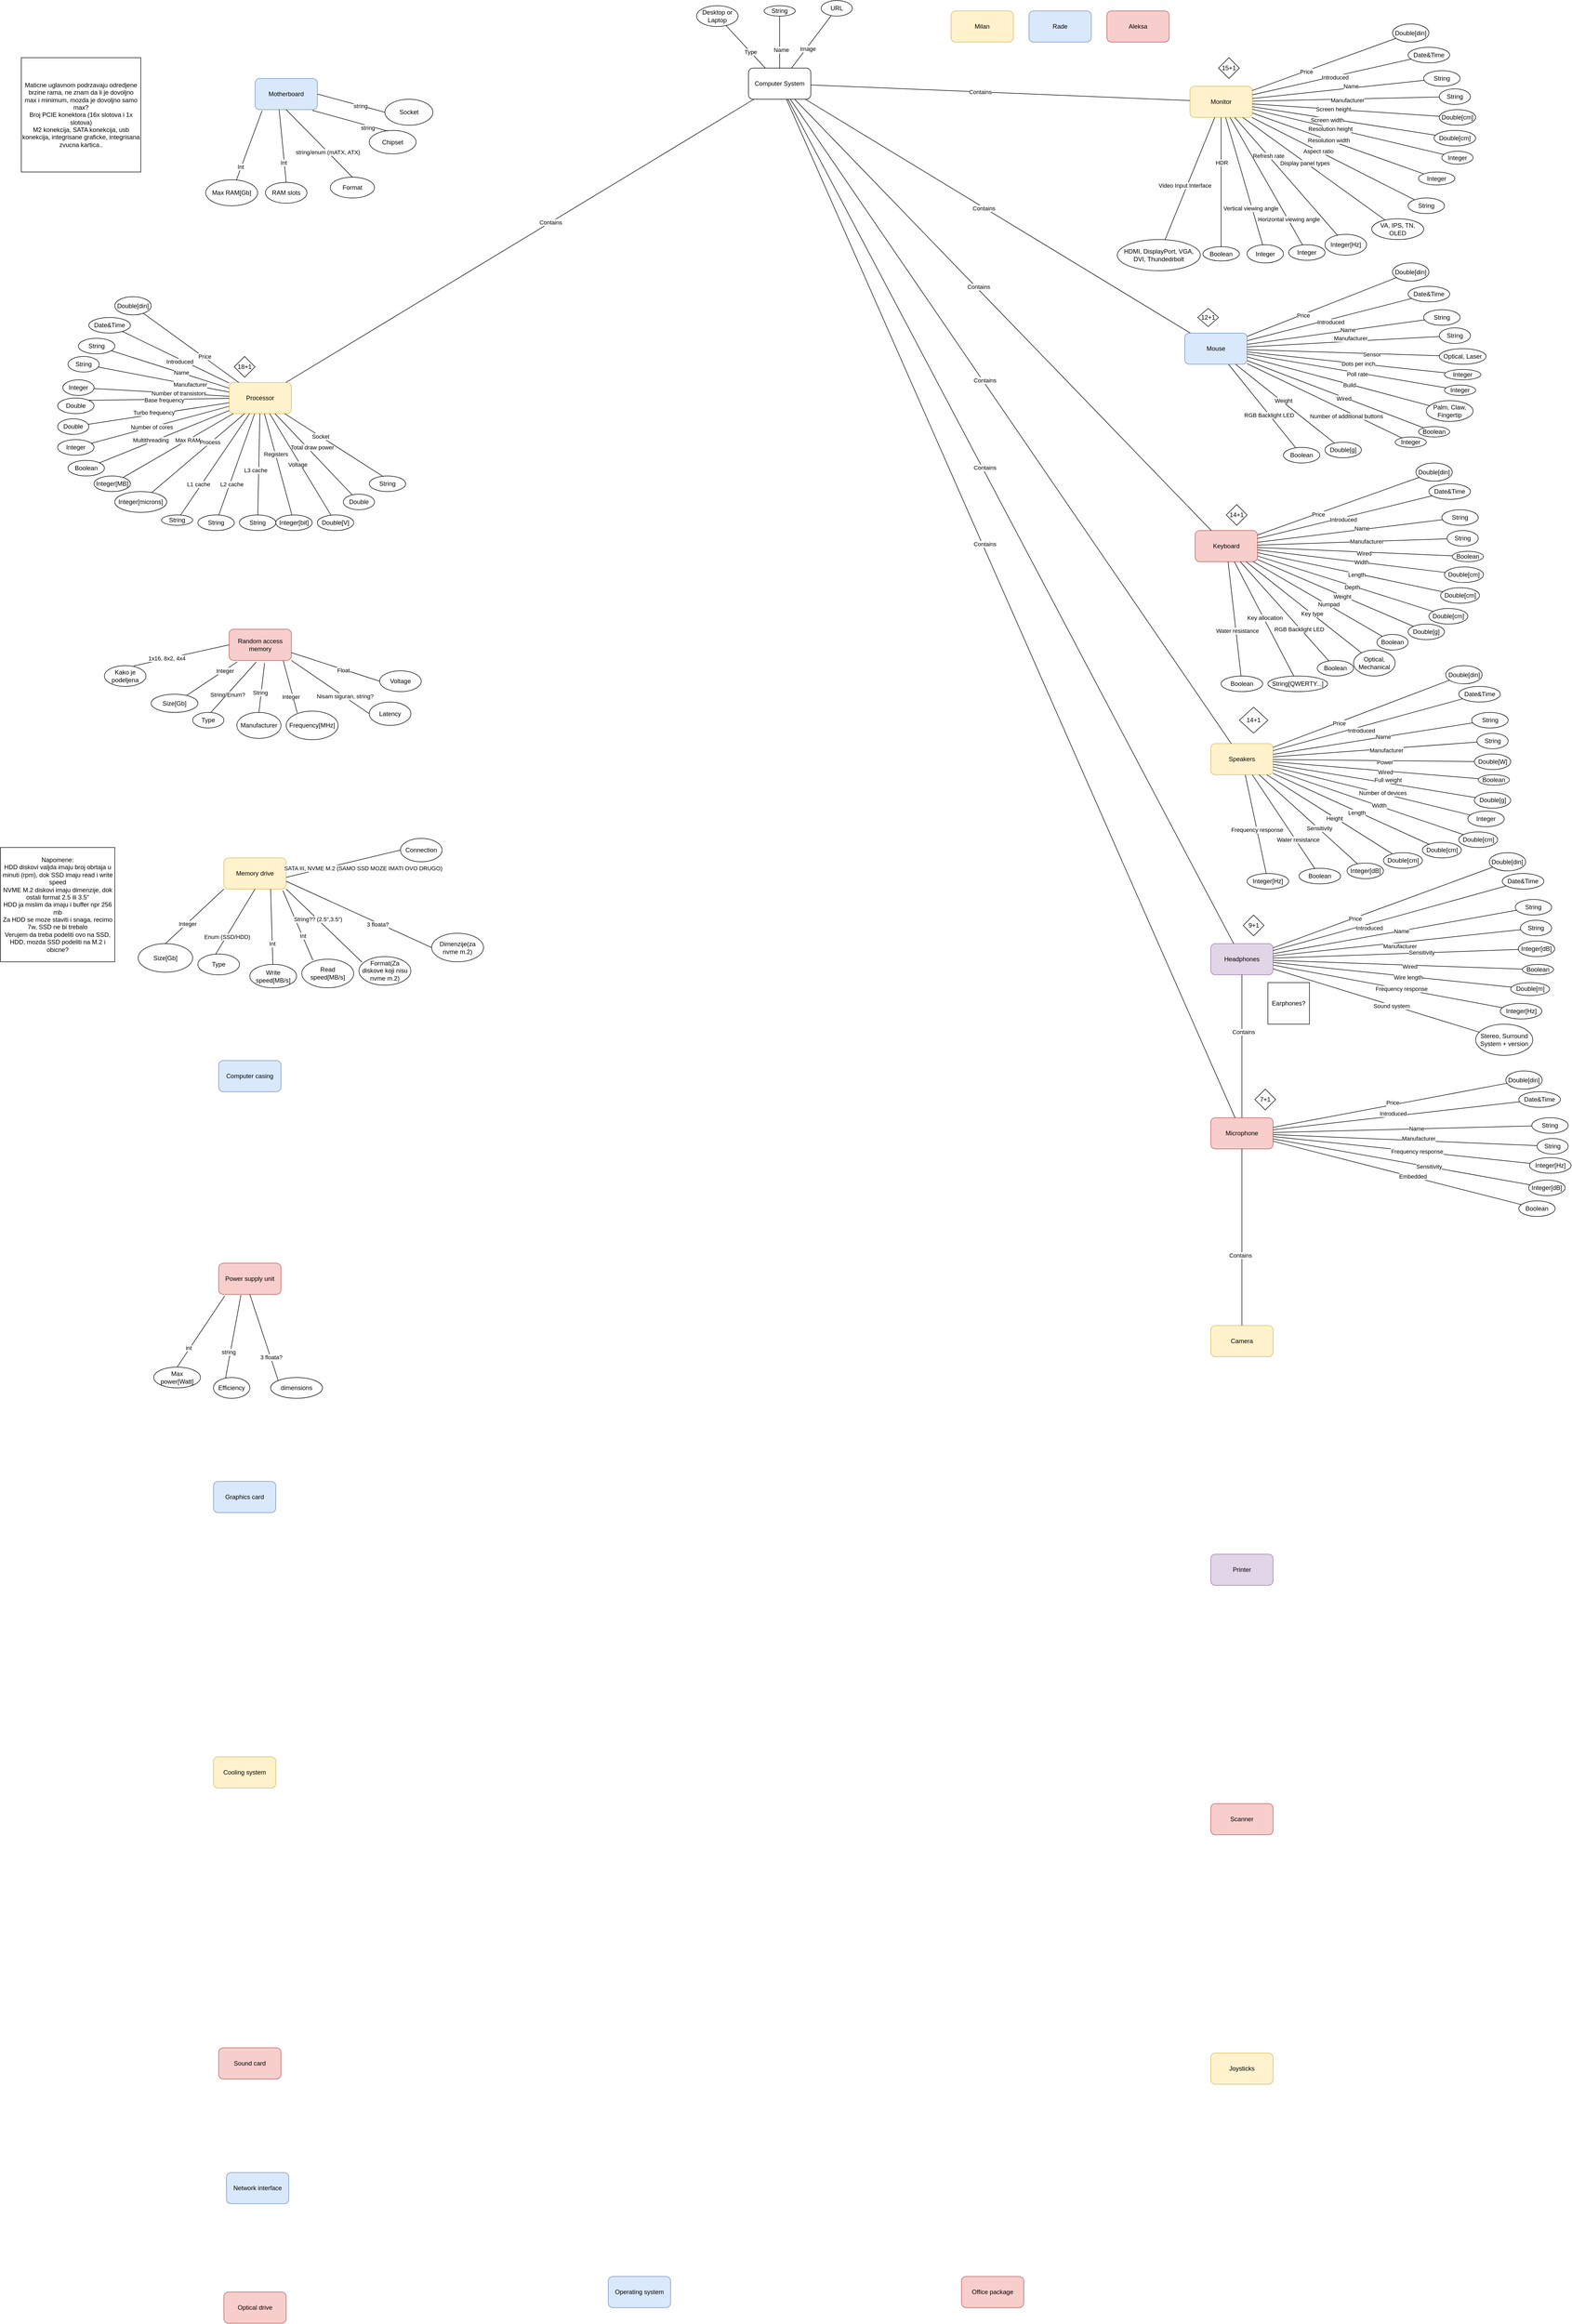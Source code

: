 <mxfile version="17.4.1" type="device"><diagram id="R2lEEEUBdFMjLlhIrx00" name="Page-1"><mxGraphModel dx="2031" dy="1103" grid="1" gridSize="10" guides="1" tooltips="1" connect="1" arrows="1" fold="1" page="1" pageScale="1" pageWidth="3300" pageHeight="4681" math="0" shadow="0" extFonts="Permanent Marker^https://fonts.googleapis.com/css?family=Permanent+Marker"><root><mxCell id="0"/><mxCell id="1" parent="0"/><mxCell id="E2tc1o8e8iRVU0lAAwIQ-1" value="Computer System" style="rounded=1;whiteSpace=wrap;html=1;" parent="1" vertex="1"><mxGeometry x="1520" y="140" width="120" height="60" as="geometry"/></mxCell><mxCell id="E2tc1o8e8iRVU0lAAwIQ-3" value="Monitor" style="rounded=1;whiteSpace=wrap;html=1;fillColor=#fff2cc;strokeColor=#d6b656;" parent="1" vertex="1"><mxGeometry x="2370" y="175" width="120" height="60" as="geometry"/></mxCell><mxCell id="E2tc1o8e8iRVU0lAAwIQ-4" value="Keyboard" style="rounded=1;whiteSpace=wrap;html=1;fillColor=#f8cecc;strokeColor=#b85450;" parent="1" vertex="1"><mxGeometry x="2380" y="1030" width="120" height="60" as="geometry"/></mxCell><mxCell id="E2tc1o8e8iRVU0lAAwIQ-5" value="Mouse" style="rounded=1;whiteSpace=wrap;html=1;fillColor=#dae8fc;strokeColor=#6c8ebf;" parent="1" vertex="1"><mxGeometry x="2360" y="650" width="120" height="60" as="geometry"/></mxCell><mxCell id="E2tc1o8e8iRVU0lAAwIQ-6" value="Printer" style="rounded=1;whiteSpace=wrap;html=1;fillColor=#e1d5e7;strokeColor=#9673a6;" parent="1" vertex="1"><mxGeometry x="2410" y="3000" width="120" height="60" as="geometry"/></mxCell><mxCell id="E2tc1o8e8iRVU0lAAwIQ-7" value="Scanner" style="rounded=1;whiteSpace=wrap;html=1;fillColor=#f8cecc;strokeColor=#b85450;" parent="1" vertex="1"><mxGeometry x="2410" y="3480" width="120" height="60" as="geometry"/></mxCell><mxCell id="E2tc1o8e8iRVU0lAAwIQ-8" value="Camera" style="rounded=1;whiteSpace=wrap;html=1;fillColor=#fff2cc;strokeColor=#d6b656;" parent="1" vertex="1"><mxGeometry x="2410" y="2560" width="120" height="60" as="geometry"/></mxCell><mxCell id="E2tc1o8e8iRVU0lAAwIQ-9" value="Speakers" style="rounded=1;whiteSpace=wrap;html=1;fillColor=#fff2cc;strokeColor=#d6b656;" parent="1" vertex="1"><mxGeometry x="2410" y="1440" width="120" height="60" as="geometry"/></mxCell><mxCell id="E2tc1o8e8iRVU0lAAwIQ-10" value="Headphones" style="rounded=1;whiteSpace=wrap;html=1;fillColor=#e1d5e7;strokeColor=#9673a6;" parent="1" vertex="1"><mxGeometry x="2410" y="1825.05" width="120" height="60" as="geometry"/></mxCell><mxCell id="E2tc1o8e8iRVU0lAAwIQ-11" value="Joysticks" style="rounded=1;whiteSpace=wrap;html=1;fillColor=#fff2cc;strokeColor=#d6b656;" parent="1" vertex="1"><mxGeometry x="2410" y="3960" width="120" height="60" as="geometry"/></mxCell><mxCell id="E2tc1o8e8iRVU0lAAwIQ-13" value="Operating system" style="rounded=1;whiteSpace=wrap;html=1;fillColor=#dae8fc;strokeColor=#6c8ebf;" parent="1" vertex="1"><mxGeometry x="1250" y="4390" width="120" height="60" as="geometry"/></mxCell><mxCell id="E2tc1o8e8iRVU0lAAwIQ-14" value="Computer casing" style="rounded=1;whiteSpace=wrap;html=1;fillColor=#dae8fc;strokeColor=#6c8ebf;" parent="1" vertex="1"><mxGeometry x="500" y="2050" width="120" height="60" as="geometry"/></mxCell><mxCell id="E2tc1o8e8iRVU0lAAwIQ-15" value="Motherboard" style="rounded=1;whiteSpace=wrap;html=1;fillColor=#dae8fc;strokeColor=#6c8ebf;" parent="1" vertex="1"><mxGeometry x="570" y="160" width="120" height="60" as="geometry"/></mxCell><mxCell id="E2tc1o8e8iRVU0lAAwIQ-16" value="Power supply unit" style="rounded=1;whiteSpace=wrap;html=1;fillColor=#f8cecc;strokeColor=#b85450;" parent="1" vertex="1"><mxGeometry x="500" y="2440" width="120" height="60" as="geometry"/></mxCell><mxCell id="E2tc1o8e8iRVU0lAAwIQ-17" value="Random access memory" style="rounded=1;whiteSpace=wrap;html=1;fillColor=#f8cecc;strokeColor=#b85450;" parent="1" vertex="1"><mxGeometry x="520" y="1220" width="120" height="60" as="geometry"/></mxCell><mxCell id="E2tc1o8e8iRVU0lAAwIQ-19" value="Graphics card" style="rounded=1;whiteSpace=wrap;html=1;fillColor=#dae8fc;strokeColor=#6c8ebf;" parent="1" vertex="1"><mxGeometry x="490" y="2860" width="120" height="60" as="geometry"/></mxCell><mxCell id="E2tc1o8e8iRVU0lAAwIQ-20" value="Sound card" style="rounded=1;whiteSpace=wrap;html=1;fillColor=#f8cecc;strokeColor=#b85450;" parent="1" vertex="1"><mxGeometry x="500" y="3950" width="120" height="60" as="geometry"/></mxCell><mxCell id="E2tc1o8e8iRVU0lAAwIQ-21" value="Cooling system" style="rounded=1;whiteSpace=wrap;html=1;fillColor=#fff2cc;strokeColor=#d6b656;" parent="1" vertex="1"><mxGeometry x="490" y="3390" width="120" height="60" as="geometry"/></mxCell><mxCell id="E2tc1o8e8iRVU0lAAwIQ-22" value="Processor" style="rounded=1;whiteSpace=wrap;html=1;fillColor=#fff2cc;strokeColor=#d6b656;" parent="1" vertex="1"><mxGeometry x="520" y="745" width="120" height="60" as="geometry"/></mxCell><mxCell id="E2tc1o8e8iRVU0lAAwIQ-23" value="Memory drive" style="rounded=1;whiteSpace=wrap;html=1;fillColor=#fff2cc;strokeColor=#d6b656;" parent="1" vertex="1"><mxGeometry x="510" y="1660" width="120" height="60" as="geometry"/></mxCell><mxCell id="E2tc1o8e8iRVU0lAAwIQ-24" value="Optical drive" style="rounded=1;whiteSpace=wrap;html=1;fillColor=#f8cecc;strokeColor=#b85450;" parent="1" vertex="1"><mxGeometry x="510" y="4420" width="120" height="60" as="geometry"/></mxCell><mxCell id="E2tc1o8e8iRVU0lAAwIQ-25" value="Network interface" style="rounded=1;whiteSpace=wrap;html=1;fillColor=#dae8fc;strokeColor=#6c8ebf;" parent="1" vertex="1"><mxGeometry x="515" y="4190" width="120" height="60" as="geometry"/></mxCell><mxCell id="E2tc1o8e8iRVU0lAAwIQ-29" value="Double" style="ellipse;whiteSpace=wrap;html=1;" parent="1" vertex="1"><mxGeometry x="190" y="775" width="70" height="30" as="geometry"/></mxCell><mxCell id="E2tc1o8e8iRVU0lAAwIQ-30" value="Double" style="ellipse;whiteSpace=wrap;html=1;" parent="1" vertex="1"><mxGeometry x="190" y="815" width="60" height="30" as="geometry"/></mxCell><mxCell id="E2tc1o8e8iRVU0lAAwIQ-31" value="String" style="ellipse;whiteSpace=wrap;html=1;" parent="1" vertex="1"><mxGeometry x="230" y="660" width="70" height="30" as="geometry"/></mxCell><mxCell id="E2tc1o8e8iRVU0lAAwIQ-32" value="Double" style="ellipse;whiteSpace=wrap;html=1;" parent="1" vertex="1"><mxGeometry x="740" y="960" width="60" height="30" as="geometry"/></mxCell><mxCell id="E2tc1o8e8iRVU0lAAwIQ-33" value="Integer" style="ellipse;whiteSpace=wrap;html=1;" parent="1" vertex="1"><mxGeometry x="190" y="855" width="70" height="30" as="geometry"/></mxCell><mxCell id="E2tc1o8e8iRVU0lAAwIQ-34" value="String" style="ellipse;whiteSpace=wrap;html=1;" parent="1" vertex="1"><mxGeometry x="790" y="925" width="70" height="30" as="geometry"/></mxCell><mxCell id="E2tc1o8e8iRVU0lAAwIQ-35" value="Boolean" style="ellipse;whiteSpace=wrap;html=1;" parent="1" vertex="1"><mxGeometry x="210" y="895" width="70" height="30" as="geometry"/></mxCell><mxCell id="E2tc1o8e8iRVU0lAAwIQ-36" value="String" style="ellipse;whiteSpace=wrap;html=1;" parent="1" vertex="1"><mxGeometry x="390" y="1000" width="60" height="20" as="geometry"/></mxCell><mxCell id="E2tc1o8e8iRVU0lAAwIQ-37" value="String" style="ellipse;whiteSpace=wrap;html=1;" parent="1" vertex="1"><mxGeometry x="460" y="1000" width="70" height="30" as="geometry"/></mxCell><mxCell id="E2tc1o8e8iRVU0lAAwIQ-38" value="String" style="ellipse;whiteSpace=wrap;html=1;" parent="1" vertex="1"><mxGeometry x="540" y="1000" width="70" height="30" as="geometry"/></mxCell><mxCell id="E2tc1o8e8iRVU0lAAwIQ-39" value="String" style="ellipse;whiteSpace=wrap;html=1;" parent="1" vertex="1"><mxGeometry x="210" y="695" width="60" height="30" as="geometry"/></mxCell><mxCell id="E2tc1o8e8iRVU0lAAwIQ-40" value="Date&amp;amp;Time" style="ellipse;whiteSpace=wrap;html=1;" parent="1" vertex="1"><mxGeometry x="250" y="620" width="80" height="30" as="geometry"/></mxCell><mxCell id="E2tc1o8e8iRVU0lAAwIQ-41" value="Integer[MB]" style="ellipse;whiteSpace=wrap;html=1;" parent="1" vertex="1"><mxGeometry x="260" y="925" width="70" height="30" as="geometry"/></mxCell><mxCell id="E2tc1o8e8iRVU0lAAwIQ-42" value="Integer[microns]" style="ellipse;whiteSpace=wrap;html=1;" parent="1" vertex="1"><mxGeometry x="300" y="955" width="100" height="40" as="geometry"/></mxCell><mxCell id="E2tc1o8e8iRVU0lAAwIQ-43" value="Double[V]" style="ellipse;whiteSpace=wrap;html=1;" parent="1" vertex="1"><mxGeometry x="690" y="1000" width="70" height="30" as="geometry"/></mxCell><mxCell id="E2tc1o8e8iRVU0lAAwIQ-44" value="Integer[bit]" style="ellipse;whiteSpace=wrap;html=1;" parent="1" vertex="1"><mxGeometry x="610" y="1000" width="70" height="30" as="geometry"/></mxCell><mxCell id="E2tc1o8e8iRVU0lAAwIQ-45" value="Integer" style="ellipse;whiteSpace=wrap;html=1;" parent="1" vertex="1"><mxGeometry x="200" y="740" width="60" height="30" as="geometry"/></mxCell><mxCell id="zoQYZo7dL5Sle-P13cgz-1" value="" style="endArrow=none;html=1;rounded=0;exitX=1;exitY=0;exitDx=0;exitDy=0;" parent="1" source="E2tc1o8e8iRVU0lAAwIQ-29" target="E2tc1o8e8iRVU0lAAwIQ-22" edge="1"><mxGeometry width="50" height="50" relative="1" as="geometry"><mxPoint x="740" y="725" as="sourcePoint"/><mxPoint x="790" y="675" as="targetPoint"/></mxGeometry></mxCell><mxCell id="zoQYZo7dL5Sle-P13cgz-4" value="Base frequency" style="edgeLabel;html=1;align=center;verticalAlign=middle;resizable=0;points=[];" parent="zoQYZo7dL5Sle-P13cgz-1" vertex="1" connectable="0"><mxGeometry x="0.257" y="-2" relative="1" as="geometry"><mxPoint x="-25" as="offset"/></mxGeometry></mxCell><mxCell id="zoQYZo7dL5Sle-P13cgz-5" value="" style="endArrow=none;html=1;rounded=0;" parent="1" source="E2tc1o8e8iRVU0lAAwIQ-30" target="E2tc1o8e8iRVU0lAAwIQ-22" edge="1"><mxGeometry width="50" height="50" relative="1" as="geometry"><mxPoint x="740" y="725" as="sourcePoint"/><mxPoint x="790" y="675" as="targetPoint"/></mxGeometry></mxCell><mxCell id="zoQYZo7dL5Sle-P13cgz-6" value="Turbo frequency" style="edgeLabel;html=1;align=center;verticalAlign=middle;resizable=0;points=[];" parent="zoQYZo7dL5Sle-P13cgz-5" vertex="1" connectable="0"><mxGeometry x="0.374" y="-2" relative="1" as="geometry"><mxPoint x="-61" y="4" as="offset"/></mxGeometry></mxCell><mxCell id="zoQYZo7dL5Sle-P13cgz-7" value="" style="endArrow=none;html=1;rounded=0;" parent="1" source="E2tc1o8e8iRVU0lAAwIQ-35" target="E2tc1o8e8iRVU0lAAwIQ-22" edge="1"><mxGeometry width="50" height="50" relative="1" as="geometry"><mxPoint x="740" y="725" as="sourcePoint"/><mxPoint x="790" y="675" as="targetPoint"/></mxGeometry></mxCell><mxCell id="zoQYZo7dL5Sle-P13cgz-8" value="Multithreading" style="edgeLabel;html=1;align=center;verticalAlign=middle;resizable=0;points=[];" parent="zoQYZo7dL5Sle-P13cgz-7" vertex="1" connectable="0"><mxGeometry x="0.283" y="1" relative="1" as="geometry"><mxPoint x="-61" y="21" as="offset"/></mxGeometry></mxCell><mxCell id="zoQYZo7dL5Sle-P13cgz-9" value="" style="endArrow=none;html=1;rounded=0;" parent="1" source="E2tc1o8e8iRVU0lAAwIQ-40" target="E2tc1o8e8iRVU0lAAwIQ-22" edge="1"><mxGeometry width="50" height="50" relative="1" as="geometry"><mxPoint x="740" y="1025" as="sourcePoint"/><mxPoint x="790" y="975" as="targetPoint"/></mxGeometry></mxCell><mxCell id="zoQYZo7dL5Sle-P13cgz-10" value="Introduced" style="edgeLabel;html=1;align=center;verticalAlign=middle;resizable=0;points=[];" parent="zoQYZo7dL5Sle-P13cgz-9" vertex="1" connectable="0"><mxGeometry x="0.653" y="1" relative="1" as="geometry"><mxPoint x="-60" y="-23" as="offset"/></mxGeometry></mxCell><mxCell id="zoQYZo7dL5Sle-P13cgz-11" value="" style="endArrow=none;html=1;rounded=0;" parent="1" source="E2tc1o8e8iRVU0lAAwIQ-33" target="E2tc1o8e8iRVU0lAAwIQ-22" edge="1"><mxGeometry width="50" height="50" relative="1" as="geometry"><mxPoint x="740" y="1025" as="sourcePoint"/><mxPoint x="790" y="975" as="targetPoint"/></mxGeometry></mxCell><mxCell id="zoQYZo7dL5Sle-P13cgz-12" value="Number of cores" style="edgeLabel;html=1;align=center;verticalAlign=middle;resizable=0;points=[];" parent="zoQYZo7dL5Sle-P13cgz-11" vertex="1" connectable="0"><mxGeometry x="0.404" y="3" relative="1" as="geometry"><mxPoint x="-70" y="21" as="offset"/></mxGeometry></mxCell><mxCell id="zoQYZo7dL5Sle-P13cgz-13" value="" style="endArrow=none;html=1;rounded=0;" parent="1" source="E2tc1o8e8iRVU0lAAwIQ-31" target="E2tc1o8e8iRVU0lAAwIQ-22" edge="1"><mxGeometry width="50" height="50" relative="1" as="geometry"><mxPoint x="740" y="1025" as="sourcePoint"/><mxPoint x="790" y="975" as="targetPoint"/></mxGeometry></mxCell><mxCell id="zoQYZo7dL5Sle-P13cgz-17" value="Name" style="edgeLabel;html=1;align=center;verticalAlign=middle;resizable=0;points=[];" parent="zoQYZo7dL5Sle-P13cgz-13" vertex="1" connectable="0"><mxGeometry x="0.179" y="1" relative="1" as="geometry"><mxPoint as="offset"/></mxGeometry></mxCell><mxCell id="zoQYZo7dL5Sle-P13cgz-14" value="" style="endArrow=none;html=1;rounded=0;" parent="1" source="E2tc1o8e8iRVU0lAAwIQ-39" target="E2tc1o8e8iRVU0lAAwIQ-22" edge="1"><mxGeometry width="50" height="50" relative="1" as="geometry"><mxPoint x="740" y="1025" as="sourcePoint"/><mxPoint x="790" y="975" as="targetPoint"/></mxGeometry></mxCell><mxCell id="zoQYZo7dL5Sle-P13cgz-18" value="Manufacturer" style="edgeLabel;html=1;align=center;verticalAlign=middle;resizable=0;points=[];" parent="zoQYZo7dL5Sle-P13cgz-14" vertex="1" connectable="0"><mxGeometry x="0.399" relative="1" as="geometry"><mxPoint as="offset"/></mxGeometry></mxCell><mxCell id="zoQYZo7dL5Sle-P13cgz-15" value="" style="endArrow=none;html=1;rounded=0;" parent="1" source="E2tc1o8e8iRVU0lAAwIQ-32" target="E2tc1o8e8iRVU0lAAwIQ-22" edge="1"><mxGeometry width="50" height="50" relative="1" as="geometry"><mxPoint x="740" y="1025" as="sourcePoint"/><mxPoint x="790" y="975" as="targetPoint"/></mxGeometry></mxCell><mxCell id="zoQYZo7dL5Sle-P13cgz-21" value="Total draw power" style="edgeLabel;html=1;align=center;verticalAlign=middle;resizable=0;points=[];" parent="zoQYZo7dL5Sle-P13cgz-15" vertex="1" connectable="0"><mxGeometry x="0.374" y="1" relative="1" as="geometry"><mxPoint x="26" y="15" as="offset"/></mxGeometry></mxCell><mxCell id="zoQYZo7dL5Sle-P13cgz-16" value="" style="endArrow=none;html=1;rounded=0;exitX=0.383;exitY=0.038;exitDx=0;exitDy=0;exitPerimeter=0;" parent="1" source="E2tc1o8e8iRVU0lAAwIQ-34" target="E2tc1o8e8iRVU0lAAwIQ-22" edge="1"><mxGeometry width="50" height="50" relative="1" as="geometry"><mxPoint x="790" y="1155" as="sourcePoint"/><mxPoint x="790" y="975" as="targetPoint"/></mxGeometry></mxCell><mxCell id="zoQYZo7dL5Sle-P13cgz-22" value="Socket" style="edgeLabel;html=1;align=center;verticalAlign=middle;resizable=0;points=[];" parent="zoQYZo7dL5Sle-P13cgz-16" vertex="1" connectable="0"><mxGeometry x="0.28" relative="1" as="geometry"><mxPoint as="offset"/></mxGeometry></mxCell><mxCell id="zoQYZo7dL5Sle-P13cgz-19" value="" style="endArrow=none;html=1;rounded=0;" parent="1" source="E2tc1o8e8iRVU0lAAwIQ-45" target="E2tc1o8e8iRVU0lAAwIQ-22" edge="1"><mxGeometry width="50" height="50" relative="1" as="geometry"><mxPoint x="740" y="1025" as="sourcePoint"/><mxPoint x="790" y="975" as="targetPoint"/></mxGeometry></mxCell><mxCell id="zoQYZo7dL5Sle-P13cgz-20" value="Number of transistors" style="edgeLabel;html=1;align=center;verticalAlign=middle;resizable=0;points=[];" parent="zoQYZo7dL5Sle-P13cgz-19" vertex="1" connectable="0"><mxGeometry x="0.253" y="-1" relative="1" as="geometry"><mxPoint y="-1" as="offset"/></mxGeometry></mxCell><mxCell id="zoQYZo7dL5Sle-P13cgz-23" value="" style="endArrow=none;html=1;rounded=0;" parent="1" source="E2tc1o8e8iRVU0lAAwIQ-22" target="E2tc1o8e8iRVU0lAAwIQ-41" edge="1"><mxGeometry width="50" height="50" relative="1" as="geometry"><mxPoint x="740" y="1025" as="sourcePoint"/><mxPoint x="790" y="975" as="targetPoint"/></mxGeometry></mxCell><mxCell id="zoQYZo7dL5Sle-P13cgz-24" value="Max RAM" style="edgeLabel;html=1;align=center;verticalAlign=middle;resizable=0;points=[];" parent="zoQYZo7dL5Sle-P13cgz-23" vertex="1" connectable="0"><mxGeometry x="-0.227" y="2" relative="1" as="geometry"><mxPoint x="-7" y="1" as="offset"/></mxGeometry></mxCell><mxCell id="zoQYZo7dL5Sle-P13cgz-25" value="" style="endArrow=none;html=1;rounded=0;" parent="1" source="E2tc1o8e8iRVU0lAAwIQ-36" target="E2tc1o8e8iRVU0lAAwIQ-22" edge="1"><mxGeometry width="50" height="50" relative="1" as="geometry"><mxPoint x="740" y="1025" as="sourcePoint"/><mxPoint x="790" y="975" as="targetPoint"/></mxGeometry></mxCell><mxCell id="zoQYZo7dL5Sle-P13cgz-28" value="L1 cache" style="edgeLabel;html=1;align=center;verticalAlign=middle;resizable=0;points=[];" parent="zoQYZo7dL5Sle-P13cgz-25" vertex="1" connectable="0"><mxGeometry x="0.356" y="-2" relative="1" as="geometry"><mxPoint x="-58" y="72" as="offset"/></mxGeometry></mxCell><mxCell id="zoQYZo7dL5Sle-P13cgz-26" value="" style="endArrow=none;html=1;rounded=0;" parent="1" source="E2tc1o8e8iRVU0lAAwIQ-37" target="E2tc1o8e8iRVU0lAAwIQ-22" edge="1"><mxGeometry width="50" height="50" relative="1" as="geometry"><mxPoint x="740" y="1025" as="sourcePoint"/><mxPoint x="790" y="975" as="targetPoint"/></mxGeometry></mxCell><mxCell id="zoQYZo7dL5Sle-P13cgz-29" value="L2 cache" style="edgeLabel;html=1;align=center;verticalAlign=middle;resizable=0;points=[];" parent="zoQYZo7dL5Sle-P13cgz-26" vertex="1" connectable="0"><mxGeometry x="0.235" y="1" relative="1" as="geometry"><mxPoint x="-17" y="62" as="offset"/></mxGeometry></mxCell><mxCell id="zoQYZo7dL5Sle-P13cgz-27" value="" style="endArrow=none;html=1;rounded=0;" parent="1" source="E2tc1o8e8iRVU0lAAwIQ-38" target="E2tc1o8e8iRVU0lAAwIQ-22" edge="1"><mxGeometry width="50" height="50" relative="1" as="geometry"><mxPoint x="740" y="1025" as="sourcePoint"/><mxPoint x="790" y="975" as="targetPoint"/></mxGeometry></mxCell><mxCell id="zoQYZo7dL5Sle-P13cgz-30" value="L3 cache" style="edgeLabel;html=1;align=center;verticalAlign=middle;resizable=0;points=[];" parent="zoQYZo7dL5Sle-P13cgz-27" vertex="1" connectable="0"><mxGeometry x="0.205" y="2" relative="1" as="geometry"><mxPoint x="-5" y="31" as="offset"/></mxGeometry></mxCell><mxCell id="zoQYZo7dL5Sle-P13cgz-34" value="" style="endArrow=none;html=1;rounded=0;entryX=0.25;entryY=1;entryDx=0;entryDy=0;" parent="1" source="E2tc1o8e8iRVU0lAAwIQ-42" target="E2tc1o8e8iRVU0lAAwIQ-22" edge="1"><mxGeometry width="50" height="50" relative="1" as="geometry"><mxPoint x="740" y="1025" as="sourcePoint"/><mxPoint x="790" y="975" as="targetPoint"/></mxGeometry></mxCell><mxCell id="zoQYZo7dL5Sle-P13cgz-35" value="Process" style="edgeLabel;html=1;align=center;verticalAlign=middle;resizable=0;points=[];" parent="zoQYZo7dL5Sle-P13cgz-34" vertex="1" connectable="0"><mxGeometry x="0.263" y="2" relative="1" as="geometry"><mxPoint as="offset"/></mxGeometry></mxCell><mxCell id="zoQYZo7dL5Sle-P13cgz-36" value="" style="endArrow=none;html=1;rounded=0;" parent="1" source="E2tc1o8e8iRVU0lAAwIQ-44" target="E2tc1o8e8iRVU0lAAwIQ-22" edge="1"><mxGeometry width="50" height="50" relative="1" as="geometry"><mxPoint x="740" y="1025" as="sourcePoint"/><mxPoint x="790" y="975" as="targetPoint"/></mxGeometry></mxCell><mxCell id="zoQYZo7dL5Sle-P13cgz-37" value="Registers" style="edgeLabel;html=1;align=center;verticalAlign=middle;resizable=0;points=[];" parent="zoQYZo7dL5Sle-P13cgz-36" vertex="1" connectable="0"><mxGeometry x="0.202" y="-1" relative="1" as="geometry"><mxPoint as="offset"/></mxGeometry></mxCell><mxCell id="zoQYZo7dL5Sle-P13cgz-38" value="" style="endArrow=none;html=1;rounded=0;" parent="1" source="E2tc1o8e8iRVU0lAAwIQ-43" target="E2tc1o8e8iRVU0lAAwIQ-22" edge="1"><mxGeometry width="50" height="50" relative="1" as="geometry"><mxPoint x="740" y="1025" as="sourcePoint"/><mxPoint x="790" y="975" as="targetPoint"/></mxGeometry></mxCell><mxCell id="zoQYZo7dL5Sle-P13cgz-39" value="Voltage" style="edgeLabel;html=1;align=center;verticalAlign=middle;resizable=0;points=[];" parent="zoQYZo7dL5Sle-P13cgz-38" vertex="1" connectable="0"><mxGeometry x="0.216" relative="1" as="geometry"><mxPoint x="7" y="21" as="offset"/></mxGeometry></mxCell><mxCell id="zoQYZo7dL5Sle-P13cgz-40" style="edgeStyle=orthogonalEdgeStyle;rounded=0;orthogonalLoop=1;jettySize=auto;html=1;exitX=0.5;exitY=1;exitDx=0;exitDy=0;" parent="1" source="E2tc1o8e8iRVU0lAAwIQ-43" target="E2tc1o8e8iRVU0lAAwIQ-43" edge="1"><mxGeometry relative="1" as="geometry"/></mxCell><mxCell id="zoQYZo7dL5Sle-P13cgz-42" value="18+1" style="rhombus;whiteSpace=wrap;html=1;" parent="1" vertex="1"><mxGeometry x="530" y="695" width="40" height="40" as="geometry"/></mxCell><mxCell id="zoQYZo7dL5Sle-P13cgz-43" value="Desktop or Laptop" style="ellipse;whiteSpace=wrap;html=1;" parent="1" vertex="1"><mxGeometry x="1420" y="20" width="80" height="40" as="geometry"/></mxCell><mxCell id="zoQYZo7dL5Sle-P13cgz-44" value="" style="endArrow=none;html=1;rounded=0;" parent="1" source="E2tc1o8e8iRVU0lAAwIQ-1" target="zoQYZo7dL5Sle-P13cgz-43" edge="1"><mxGeometry width="50" height="50" relative="1" as="geometry"><mxPoint x="1570" y="230" as="sourcePoint"/><mxPoint x="1620" y="180" as="targetPoint"/></mxGeometry></mxCell><mxCell id="zoQYZo7dL5Sle-P13cgz-49" value="Type" style="edgeLabel;html=1;align=center;verticalAlign=middle;resizable=0;points=[];" parent="zoQYZo7dL5Sle-P13cgz-44" vertex="1" connectable="0"><mxGeometry x="-0.244" relative="1" as="geometry"><mxPoint as="offset"/></mxGeometry></mxCell><mxCell id="zoQYZo7dL5Sle-P13cgz-45" value="Double[din]" style="ellipse;whiteSpace=wrap;html=1;" parent="1" vertex="1"><mxGeometry x="300" y="580" width="70" height="35" as="geometry"/></mxCell><mxCell id="zoQYZo7dL5Sle-P13cgz-46" value="" style="endArrow=none;html=1;rounded=0;" parent="1" source="E2tc1o8e8iRVU0lAAwIQ-22" target="zoQYZo7dL5Sle-P13cgz-45" edge="1"><mxGeometry width="50" height="50" relative="1" as="geometry"><mxPoint x="800" y="935" as="sourcePoint"/><mxPoint x="850" y="885" as="targetPoint"/></mxGeometry></mxCell><mxCell id="zoQYZo7dL5Sle-P13cgz-47" value="Price" style="edgeLabel;html=1;align=center;verticalAlign=middle;resizable=0;points=[];" parent="zoQYZo7dL5Sle-P13cgz-46" vertex="1" connectable="0"><mxGeometry x="-0.262" y="-1" relative="1" as="geometry"><mxPoint x="1" as="offset"/></mxGeometry></mxCell><mxCell id="zoQYZo7dL5Sle-P13cgz-50" value="String" style="ellipse;whiteSpace=wrap;html=1;" parent="1" vertex="1"><mxGeometry x="1550" y="20" width="60" height="20" as="geometry"/></mxCell><mxCell id="zoQYZo7dL5Sle-P13cgz-51" value="" style="endArrow=none;html=1;rounded=0;" parent="1" source="E2tc1o8e8iRVU0lAAwIQ-1" target="zoQYZo7dL5Sle-P13cgz-50" edge="1"><mxGeometry width="50" height="50" relative="1" as="geometry"><mxPoint x="1490" y="150" as="sourcePoint"/><mxPoint x="1540" y="100" as="targetPoint"/></mxGeometry></mxCell><mxCell id="zoQYZo7dL5Sle-P13cgz-52" value="Name" style="edgeLabel;html=1;align=center;verticalAlign=middle;resizable=0;points=[];" parent="zoQYZo7dL5Sle-P13cgz-51" vertex="1" connectable="0"><mxGeometry x="-0.303" y="-3" relative="1" as="geometry"><mxPoint as="offset"/></mxGeometry></mxCell><mxCell id="zoQYZo7dL5Sle-P13cgz-53" value="URL" style="ellipse;whiteSpace=wrap;html=1;" parent="1" vertex="1"><mxGeometry x="1660" y="10" width="60" height="30" as="geometry"/></mxCell><mxCell id="zoQYZo7dL5Sle-P13cgz-54" value="" style="endArrow=none;html=1;rounded=0;" parent="1" source="E2tc1o8e8iRVU0lAAwIQ-1" target="zoQYZo7dL5Sle-P13cgz-53" edge="1"><mxGeometry width="50" height="50" relative="1" as="geometry"><mxPoint x="1490" y="150" as="sourcePoint"/><mxPoint x="1540" y="100" as="targetPoint"/></mxGeometry></mxCell><mxCell id="zoQYZo7dL5Sle-P13cgz-55" value="Image" style="edgeLabel;html=1;align=center;verticalAlign=middle;resizable=0;points=[];" parent="zoQYZo7dL5Sle-P13cgz-54" vertex="1" connectable="0"><mxGeometry x="-0.241" y="-2" relative="1" as="geometry"><mxPoint as="offset"/></mxGeometry></mxCell><mxCell id="zoQYZo7dL5Sle-P13cgz-56" value="" style="endArrow=none;html=1;rounded=0;" parent="1" source="E2tc1o8e8iRVU0lAAwIQ-22" target="E2tc1o8e8iRVU0lAAwIQ-1" edge="1"><mxGeometry width="50" height="50" relative="1" as="geometry"><mxPoint x="860" y="500" as="sourcePoint"/><mxPoint x="910" y="450" as="targetPoint"/></mxGeometry></mxCell><mxCell id="zoQYZo7dL5Sle-P13cgz-57" value="Contains" style="edgeLabel;html=1;align=center;verticalAlign=middle;resizable=0;points=[];" parent="zoQYZo7dL5Sle-P13cgz-56" vertex="1" connectable="0"><mxGeometry x="0.124" y="-5" relative="1" as="geometry"><mxPoint y="-6" as="offset"/></mxGeometry></mxCell><mxCell id="zoQYZo7dL5Sle-P13cgz-58" value="String" style="ellipse;whiteSpace=wrap;html=1;" parent="1" vertex="1"><mxGeometry x="2820" y="145" width="70" height="30" as="geometry"/></mxCell><mxCell id="zoQYZo7dL5Sle-P13cgz-59" value="String" style="ellipse;whiteSpace=wrap;html=1;" parent="1" vertex="1"><mxGeometry x="2850" y="180" width="60" height="30" as="geometry"/></mxCell><mxCell id="zoQYZo7dL5Sle-P13cgz-60" value="Date&amp;amp;Time" style="ellipse;whiteSpace=wrap;html=1;" parent="1" vertex="1"><mxGeometry x="2790" y="100" width="80" height="30" as="geometry"/></mxCell><mxCell id="zoQYZo7dL5Sle-P13cgz-61" value="" style="endArrow=none;html=1;rounded=0;" parent="1" source="zoQYZo7dL5Sle-P13cgz-60" target="E2tc1o8e8iRVU0lAAwIQ-3" edge="1"><mxGeometry width="50" height="50" relative="1" as="geometry"><mxPoint x="3070.02" y="485" as="sourcePoint"/><mxPoint x="2850.02" y="206.034" as="targetPoint"/></mxGeometry></mxCell><mxCell id="zoQYZo7dL5Sle-P13cgz-62" value="Introduced" style="edgeLabel;html=1;align=center;verticalAlign=middle;resizable=0;points=[];" parent="zoQYZo7dL5Sle-P13cgz-61" vertex="1" connectable="0"><mxGeometry x="0.653" y="1" relative="1" as="geometry"><mxPoint x="106" y="-23" as="offset"/></mxGeometry></mxCell><mxCell id="zoQYZo7dL5Sle-P13cgz-63" value="" style="endArrow=none;html=1;rounded=0;" parent="1" source="zoQYZo7dL5Sle-P13cgz-58" target="E2tc1o8e8iRVU0lAAwIQ-3" edge="1"><mxGeometry width="50" height="50" relative="1" as="geometry"><mxPoint x="3070.02" y="485" as="sourcePoint"/><mxPoint x="2850.02" y="215.952" as="targetPoint"/></mxGeometry></mxCell><mxCell id="zoQYZo7dL5Sle-P13cgz-64" value="Name" style="edgeLabel;html=1;align=center;verticalAlign=middle;resizable=0;points=[];" parent="zoQYZo7dL5Sle-P13cgz-63" vertex="1" connectable="0"><mxGeometry x="0.179" y="1" relative="1" as="geometry"><mxPoint x="54" y="-10" as="offset"/></mxGeometry></mxCell><mxCell id="zoQYZo7dL5Sle-P13cgz-65" value="" style="endArrow=none;html=1;rounded=0;" parent="1" source="zoQYZo7dL5Sle-P13cgz-59" target="E2tc1o8e8iRVU0lAAwIQ-3" edge="1"><mxGeometry width="50" height="50" relative="1" as="geometry"><mxPoint x="3070.02" y="485" as="sourcePoint"/><mxPoint x="2850.02" y="223.529" as="targetPoint"/></mxGeometry></mxCell><mxCell id="zoQYZo7dL5Sle-P13cgz-66" value="Manufacturer" style="edgeLabel;html=1;align=center;verticalAlign=middle;resizable=0;points=[];" parent="zoQYZo7dL5Sle-P13cgz-65" vertex="1" connectable="0"><mxGeometry x="0.399" relative="1" as="geometry"><mxPoint x="75" as="offset"/></mxGeometry></mxCell><mxCell id="zoQYZo7dL5Sle-P13cgz-67" value="Double[din]" style="ellipse;whiteSpace=wrap;html=1;" parent="1" vertex="1"><mxGeometry x="2760" y="55" width="70" height="35" as="geometry"/></mxCell><mxCell id="zoQYZo7dL5Sle-P13cgz-68" value="" style="endArrow=none;html=1;rounded=0;" parent="1" source="E2tc1o8e8iRVU0lAAwIQ-3" target="zoQYZo7dL5Sle-P13cgz-67" edge="1"><mxGeometry width="50" height="50" relative="1" as="geometry"><mxPoint x="2870.005" y="205" as="sourcePoint"/><mxPoint x="3180.02" y="345" as="targetPoint"/></mxGeometry></mxCell><mxCell id="zoQYZo7dL5Sle-P13cgz-69" value="Price" style="edgeLabel;html=1;align=center;verticalAlign=middle;resizable=0;points=[];" parent="zoQYZo7dL5Sle-P13cgz-68" vertex="1" connectable="0"><mxGeometry x="-0.262" y="-1" relative="1" as="geometry"><mxPoint x="1" as="offset"/></mxGeometry></mxCell><mxCell id="zoQYZo7dL5Sle-P13cgz-71" value="Integer" style="ellipse;whiteSpace=wrap;html=1;" parent="1" vertex="1"><mxGeometry x="2855" y="300" width="60" height="25" as="geometry"/></mxCell><mxCell id="zoQYZo7dL5Sle-P13cgz-72" value="Double[cm]" style="ellipse;whiteSpace=wrap;html=1;" parent="1" vertex="1"><mxGeometry x="2850" y="220" width="70" height="30" as="geometry"/></mxCell><mxCell id="zoQYZo7dL5Sle-P13cgz-73" value="Double[cm]" style="ellipse;whiteSpace=wrap;html=1;" parent="1" vertex="1"><mxGeometry x="2840" y="260" width="80" height="30" as="geometry"/></mxCell><mxCell id="zoQYZo7dL5Sle-P13cgz-74" value="" style="endArrow=none;html=1;rounded=0;" parent="1" source="E2tc1o8e8iRVU0lAAwIQ-3" target="zoQYZo7dL5Sle-P13cgz-72" edge="1"><mxGeometry width="50" height="50" relative="1" as="geometry"><mxPoint x="2580" y="250" as="sourcePoint"/><mxPoint x="2630" y="200" as="targetPoint"/></mxGeometry></mxCell><mxCell id="zoQYZo7dL5Sle-P13cgz-75" value="Screen height" style="edgeLabel;html=1;align=center;verticalAlign=middle;resizable=0;points=[];" parent="zoQYZo7dL5Sle-P13cgz-74" vertex="1" connectable="0"><mxGeometry x="-0.143" relative="1" as="geometry"><mxPoint x="1" as="offset"/></mxGeometry></mxCell><mxCell id="zoQYZo7dL5Sle-P13cgz-76" value="" style="endArrow=none;html=1;rounded=0;" parent="1" source="E2tc1o8e8iRVU0lAAwIQ-3" target="zoQYZo7dL5Sle-P13cgz-73" edge="1"><mxGeometry width="50" height="50" relative="1" as="geometry"><mxPoint x="2580" y="250" as="sourcePoint"/><mxPoint x="2630" y="200" as="targetPoint"/></mxGeometry></mxCell><mxCell id="zoQYZo7dL5Sle-P13cgz-77" value="Screen width" style="edgeLabel;html=1;align=center;verticalAlign=middle;resizable=0;points=[];" parent="zoQYZo7dL5Sle-P13cgz-76" vertex="1" connectable="0"><mxGeometry x="-0.186" y="-3" relative="1" as="geometry"><mxPoint as="offset"/></mxGeometry></mxCell><mxCell id="zoQYZo7dL5Sle-P13cgz-78" value="Integer" style="ellipse;whiteSpace=wrap;html=1;" parent="1" vertex="1"><mxGeometry x="2810" y="340" width="70" height="25" as="geometry"/></mxCell><mxCell id="zoQYZo7dL5Sle-P13cgz-79" value="" style="endArrow=none;html=1;rounded=0;" parent="1" source="E2tc1o8e8iRVU0lAAwIQ-3" target="zoQYZo7dL5Sle-P13cgz-71" edge="1"><mxGeometry width="50" height="50" relative="1" as="geometry"><mxPoint x="2580" y="250" as="sourcePoint"/><mxPoint x="2630" y="200" as="targetPoint"/></mxGeometry></mxCell><mxCell id="zoQYZo7dL5Sle-P13cgz-81" value="Resolution height" style="edgeLabel;html=1;align=center;verticalAlign=middle;resizable=0;points=[];" parent="zoQYZo7dL5Sle-P13cgz-79" vertex="1" connectable="0"><mxGeometry x="-0.187" y="-2" relative="1" as="geometry"><mxPoint as="offset"/></mxGeometry></mxCell><mxCell id="zoQYZo7dL5Sle-P13cgz-80" value="" style="endArrow=none;html=1;rounded=0;" parent="1" source="E2tc1o8e8iRVU0lAAwIQ-3" target="zoQYZo7dL5Sle-P13cgz-78" edge="1"><mxGeometry width="50" height="50" relative="1" as="geometry"><mxPoint x="2580" y="250" as="sourcePoint"/><mxPoint x="2630" y="200" as="targetPoint"/></mxGeometry></mxCell><mxCell id="zoQYZo7dL5Sle-P13cgz-82" value="Resolution width" style="edgeLabel;html=1;align=center;verticalAlign=middle;resizable=0;points=[];" parent="zoQYZo7dL5Sle-P13cgz-80" vertex="1" connectable="0"><mxGeometry x="-0.11" relative="1" as="geometry"><mxPoint as="offset"/></mxGeometry></mxCell><mxCell id="zoQYZo7dL5Sle-P13cgz-83" value="String" style="ellipse;whiteSpace=wrap;html=1;" parent="1" vertex="1"><mxGeometry x="2790" y="390" width="70" height="30" as="geometry"/></mxCell><mxCell id="zoQYZo7dL5Sle-P13cgz-84" value="" style="endArrow=none;html=1;rounded=0;" parent="1" source="E2tc1o8e8iRVU0lAAwIQ-3" target="zoQYZo7dL5Sle-P13cgz-83" edge="1"><mxGeometry width="50" height="50" relative="1" as="geometry"><mxPoint x="2580" y="250" as="sourcePoint"/><mxPoint x="2630" y="200" as="targetPoint"/></mxGeometry></mxCell><mxCell id="zoQYZo7dL5Sle-P13cgz-85" value="Aspect ratio" style="edgeLabel;html=1;align=center;verticalAlign=middle;resizable=0;points=[];" parent="zoQYZo7dL5Sle-P13cgz-84" vertex="1" connectable="0"><mxGeometry x="-0.185" relative="1" as="geometry"><mxPoint as="offset"/></mxGeometry></mxCell><mxCell id="zoQYZo7dL5Sle-P13cgz-86" value="VA, IPS, TN, OLED" style="ellipse;whiteSpace=wrap;html=1;" parent="1" vertex="1"><mxGeometry x="2720" y="430" width="100" height="40" as="geometry"/></mxCell><mxCell id="zoQYZo7dL5Sle-P13cgz-87" value="" style="endArrow=none;html=1;rounded=0;" parent="1" source="E2tc1o8e8iRVU0lAAwIQ-3" target="zoQYZo7dL5Sle-P13cgz-86" edge="1"><mxGeometry width="50" height="50" relative="1" as="geometry"><mxPoint x="2580" y="250" as="sourcePoint"/><mxPoint x="2630" y="200" as="targetPoint"/></mxGeometry></mxCell><mxCell id="zoQYZo7dL5Sle-P13cgz-88" value="Display panel types" style="edgeLabel;html=1;align=center;verticalAlign=middle;resizable=0;points=[];" parent="zoQYZo7dL5Sle-P13cgz-87" vertex="1" connectable="0"><mxGeometry x="-0.124" y="-2" relative="1" as="geometry"><mxPoint as="offset"/></mxGeometry></mxCell><mxCell id="zoQYZo7dL5Sle-P13cgz-89" value="Integer[Hz]" style="ellipse;whiteSpace=wrap;html=1;" parent="1" vertex="1"><mxGeometry x="2630" y="460" width="80" height="40" as="geometry"/></mxCell><mxCell id="zoQYZo7dL5Sle-P13cgz-90" value="" style="endArrow=none;html=1;rounded=0;" parent="1" source="E2tc1o8e8iRVU0lAAwIQ-3" target="zoQYZo7dL5Sle-P13cgz-89" edge="1"><mxGeometry width="50" height="50" relative="1" as="geometry"><mxPoint x="2580" y="250" as="sourcePoint"/><mxPoint x="2630" y="200" as="targetPoint"/></mxGeometry></mxCell><mxCell id="zoQYZo7dL5Sle-P13cgz-91" value="Refresh rate" style="edgeLabel;html=1;align=center;verticalAlign=middle;resizable=0;points=[];" parent="zoQYZo7dL5Sle-P13cgz-90" vertex="1" connectable="0"><mxGeometry x="-0.348" relative="1" as="geometry"><mxPoint as="offset"/></mxGeometry></mxCell><mxCell id="zoQYZo7dL5Sle-P13cgz-92" value="Integer" style="ellipse;whiteSpace=wrap;html=1;" parent="1" vertex="1"><mxGeometry x="2560" y="480" width="70" height="30" as="geometry"/></mxCell><mxCell id="zoQYZo7dL5Sle-P13cgz-93" value="Integer" style="ellipse;whiteSpace=wrap;html=1;" parent="1" vertex="1"><mxGeometry x="2480" y="480" width="70" height="35" as="geometry"/></mxCell><mxCell id="zoQYZo7dL5Sle-P13cgz-94" value="" style="endArrow=none;html=1;rounded=0;" parent="1" source="zoQYZo7dL5Sle-P13cgz-92" target="E2tc1o8e8iRVU0lAAwIQ-3" edge="1"><mxGeometry width="50" height="50" relative="1" as="geometry"><mxPoint x="2580" y="250" as="sourcePoint"/><mxPoint x="2630" y="200" as="targetPoint"/></mxGeometry></mxCell><mxCell id="zoQYZo7dL5Sle-P13cgz-95" value="Horizontal viewing angle" style="edgeLabel;html=1;align=center;verticalAlign=middle;resizable=0;points=[];" parent="zoQYZo7dL5Sle-P13cgz-94" vertex="1" connectable="0"><mxGeometry x="0.191" y="-1" relative="1" as="geometry"><mxPoint x="55" y="97" as="offset"/></mxGeometry></mxCell><mxCell id="zoQYZo7dL5Sle-P13cgz-96" value="" style="endArrow=none;html=1;rounded=0;" parent="1" source="zoQYZo7dL5Sle-P13cgz-93" target="E2tc1o8e8iRVU0lAAwIQ-3" edge="1"><mxGeometry width="50" height="50" relative="1" as="geometry"><mxPoint x="2580" y="250" as="sourcePoint"/><mxPoint x="2630" y="200" as="targetPoint"/></mxGeometry></mxCell><mxCell id="zoQYZo7dL5Sle-P13cgz-97" value="Vertical viewing angle" style="edgeLabel;html=1;align=center;verticalAlign=middle;resizable=0;points=[];" parent="zoQYZo7dL5Sle-P13cgz-96" vertex="1" connectable="0"><mxGeometry x="-0.414" y="2" relative="1" as="geometry"><mxPoint y="1" as="offset"/></mxGeometry></mxCell><mxCell id="zoQYZo7dL5Sle-P13cgz-98" value="HDMI, DisplayPort, VGA, DVI, Thundedrbolt" style="ellipse;whiteSpace=wrap;html=1;" parent="1" vertex="1"><mxGeometry x="2230" y="470" width="160" height="60" as="geometry"/></mxCell><mxCell id="zoQYZo7dL5Sle-P13cgz-99" value="" style="endArrow=none;html=1;rounded=0;" parent="1" source="zoQYZo7dL5Sle-P13cgz-98" target="E2tc1o8e8iRVU0lAAwIQ-3" edge="1"><mxGeometry width="50" height="50" relative="1" as="geometry"><mxPoint x="2580" y="250" as="sourcePoint"/><mxPoint x="2630" y="200" as="targetPoint"/></mxGeometry></mxCell><mxCell id="zoQYZo7dL5Sle-P13cgz-100" value="Video Input Interface" style="edgeLabel;html=1;align=center;verticalAlign=middle;resizable=0;points=[];" parent="zoQYZo7dL5Sle-P13cgz-99" vertex="1" connectable="0"><mxGeometry x="0.196" y="-2" relative="1" as="geometry"><mxPoint x="-21" y="35" as="offset"/></mxGeometry></mxCell><mxCell id="zoQYZo7dL5Sle-P13cgz-101" value="Boolean" style="ellipse;whiteSpace=wrap;html=1;" parent="1" vertex="1"><mxGeometry x="2395" y="483.75" width="70" height="27.5" as="geometry"/></mxCell><mxCell id="zoQYZo7dL5Sle-P13cgz-103" value="" style="endArrow=none;html=1;rounded=0;" parent="1" source="zoQYZo7dL5Sle-P13cgz-101" target="E2tc1o8e8iRVU0lAAwIQ-3" edge="1"><mxGeometry width="50" height="50" relative="1" as="geometry"><mxPoint x="2580" y="240" as="sourcePoint"/><mxPoint x="2630" y="190" as="targetPoint"/></mxGeometry></mxCell><mxCell id="zoQYZo7dL5Sle-P13cgz-104" value="HDR" style="edgeLabel;html=1;align=center;verticalAlign=middle;resizable=0;points=[];" parent="zoQYZo7dL5Sle-P13cgz-103" vertex="1" connectable="0"><mxGeometry x="0.306" y="-1" relative="1" as="geometry"><mxPoint as="offset"/></mxGeometry></mxCell><mxCell id="zoQYZo7dL5Sle-P13cgz-105" value="" style="endArrow=none;html=1;rounded=0;" parent="1" source="E2tc1o8e8iRVU0lAAwIQ-1" target="E2tc1o8e8iRVU0lAAwIQ-3" edge="1"><mxGeometry width="50" height="50" relative="1" as="geometry"><mxPoint x="1640" y="180" as="sourcePoint"/><mxPoint x="1690" y="130" as="targetPoint"/></mxGeometry></mxCell><mxCell id="zoQYZo7dL5Sle-P13cgz-106" value="Contains" style="edgeLabel;html=1;align=center;verticalAlign=middle;resizable=0;points=[];" parent="zoQYZo7dL5Sle-P13cgz-105" vertex="1" connectable="0"><mxGeometry x="-0.107" relative="1" as="geometry"><mxPoint as="offset"/></mxGeometry></mxCell><mxCell id="zoQYZo7dL5Sle-P13cgz-107" value="15+1" style="rhombus;whiteSpace=wrap;html=1;" parent="1" vertex="1"><mxGeometry x="2425" y="120" width="40" height="40" as="geometry"/></mxCell><mxCell id="zoQYZo7dL5Sle-P13cgz-108" value="" style="endArrow=none;html=1;rounded=0;" parent="1" source="E2tc1o8e8iRVU0lAAwIQ-1" target="E2tc1o8e8iRVU0lAAwIQ-5" edge="1"><mxGeometry width="50" height="50" relative="1" as="geometry"><mxPoint x="2320" y="560" as="sourcePoint"/><mxPoint x="2370" y="510" as="targetPoint"/></mxGeometry></mxCell><mxCell id="zoQYZo7dL5Sle-P13cgz-146" value="Contains" style="edgeLabel;html=1;align=center;verticalAlign=middle;resizable=0;points=[];" parent="zoQYZo7dL5Sle-P13cgz-108" vertex="1" connectable="0"><mxGeometry x="-0.07" y="-2" relative="1" as="geometry"><mxPoint y="-1" as="offset"/></mxGeometry></mxCell><mxCell id="zoQYZo7dL5Sle-P13cgz-109" value="String" style="ellipse;whiteSpace=wrap;html=1;" parent="1" vertex="1"><mxGeometry x="2820" y="605" width="70" height="30" as="geometry"/></mxCell><mxCell id="zoQYZo7dL5Sle-P13cgz-110" value="String" style="ellipse;whiteSpace=wrap;html=1;" parent="1" vertex="1"><mxGeometry x="2850" y="640" width="60" height="30" as="geometry"/></mxCell><mxCell id="zoQYZo7dL5Sle-P13cgz-111" value="Date&amp;amp;Time" style="ellipse;whiteSpace=wrap;html=1;" parent="1" vertex="1"><mxGeometry x="2790" y="560" width="80" height="30" as="geometry"/></mxCell><mxCell id="zoQYZo7dL5Sle-P13cgz-112" value="" style="endArrow=none;html=1;rounded=0;" parent="1" source="zoQYZo7dL5Sle-P13cgz-111" target="E2tc1o8e8iRVU0lAAwIQ-5" edge="1"><mxGeometry width="50" height="50" relative="1" as="geometry"><mxPoint x="3070.02" y="945" as="sourcePoint"/><mxPoint x="2490" y="651.5" as="targetPoint"/></mxGeometry></mxCell><mxCell id="zoQYZo7dL5Sle-P13cgz-113" value="Introduced" style="edgeLabel;html=1;align=center;verticalAlign=middle;resizable=0;points=[];" parent="zoQYZo7dL5Sle-P13cgz-112" vertex="1" connectable="0"><mxGeometry x="0.653" y="1" relative="1" as="geometry"><mxPoint x="106" y="-23" as="offset"/></mxGeometry></mxCell><mxCell id="zoQYZo7dL5Sle-P13cgz-114" value="" style="endArrow=none;html=1;rounded=0;" parent="1" source="zoQYZo7dL5Sle-P13cgz-109" target="E2tc1o8e8iRVU0lAAwIQ-5" edge="1"><mxGeometry width="50" height="50" relative="1" as="geometry"><mxPoint x="3070.02" y="945" as="sourcePoint"/><mxPoint x="2490" y="658.647" as="targetPoint"/></mxGeometry></mxCell><mxCell id="zoQYZo7dL5Sle-P13cgz-115" value="Name" style="edgeLabel;html=1;align=center;verticalAlign=middle;resizable=0;points=[];" parent="zoQYZo7dL5Sle-P13cgz-114" vertex="1" connectable="0"><mxGeometry x="0.179" y="1" relative="1" as="geometry"><mxPoint x="54" y="-10" as="offset"/></mxGeometry></mxCell><mxCell id="zoQYZo7dL5Sle-P13cgz-116" value="" style="endArrow=none;html=1;rounded=0;" parent="1" source="zoQYZo7dL5Sle-P13cgz-110" target="E2tc1o8e8iRVU0lAAwIQ-5" edge="1"><mxGeometry width="50" height="50" relative="1" as="geometry"><mxPoint x="3070.02" y="945" as="sourcePoint"/><mxPoint x="2490" y="663.667" as="targetPoint"/></mxGeometry></mxCell><mxCell id="zoQYZo7dL5Sle-P13cgz-117" value="Manufacturer" style="edgeLabel;html=1;align=center;verticalAlign=middle;resizable=0;points=[];" parent="zoQYZo7dL5Sle-P13cgz-116" vertex="1" connectable="0"><mxGeometry x="0.399" relative="1" as="geometry"><mxPoint x="88" y="-11" as="offset"/></mxGeometry></mxCell><mxCell id="zoQYZo7dL5Sle-P13cgz-118" value="Double[din]" style="ellipse;whiteSpace=wrap;html=1;" parent="1" vertex="1"><mxGeometry x="2760" y="515" width="70" height="35" as="geometry"/></mxCell><mxCell id="zoQYZo7dL5Sle-P13cgz-119" value="" style="endArrow=none;html=1;rounded=0;" parent="1" source="E2tc1o8e8iRVU0lAAwIQ-5" target="zoQYZo7dL5Sle-P13cgz-118" edge="1"><mxGeometry width="50" height="50" relative="1" as="geometry"><mxPoint x="2490" y="643.21" as="sourcePoint"/><mxPoint x="3180.02" y="805" as="targetPoint"/></mxGeometry></mxCell><mxCell id="zoQYZo7dL5Sle-P13cgz-120" value="Price" style="edgeLabel;html=1;align=center;verticalAlign=middle;resizable=0;points=[];" parent="zoQYZo7dL5Sle-P13cgz-119" vertex="1" connectable="0"><mxGeometry x="-0.262" y="-1" relative="1" as="geometry"><mxPoint x="1" as="offset"/></mxGeometry></mxCell><mxCell id="zoQYZo7dL5Sle-P13cgz-121" value="Optical, Laser" style="ellipse;whiteSpace=wrap;html=1;" parent="1" vertex="1"><mxGeometry x="2850" y="680" width="90" height="30" as="geometry"/></mxCell><mxCell id="zoQYZo7dL5Sle-P13cgz-122" value="" style="endArrow=none;html=1;rounded=0;" parent="1" source="zoQYZo7dL5Sle-P13cgz-121" target="E2tc1o8e8iRVU0lAAwIQ-5" edge="1"><mxGeometry width="50" height="50" relative="1" as="geometry"><mxPoint x="2320" y="450" as="sourcePoint"/><mxPoint x="2370" y="400" as="targetPoint"/></mxGeometry></mxCell><mxCell id="zoQYZo7dL5Sle-P13cgz-123" value="Sensor" style="edgeLabel;html=1;align=center;verticalAlign=middle;resizable=0;points=[];" parent="zoQYZo7dL5Sle-P13cgz-122" vertex="1" connectable="0"><mxGeometry x="-0.126" y="3" relative="1" as="geometry"><mxPoint x="32" y="-1" as="offset"/></mxGeometry></mxCell><mxCell id="zoQYZo7dL5Sle-P13cgz-124" value="Integer" style="ellipse;whiteSpace=wrap;html=1;" parent="1" vertex="1"><mxGeometry x="2860" y="720" width="70" height="20" as="geometry"/></mxCell><mxCell id="zoQYZo7dL5Sle-P13cgz-125" value="" style="endArrow=none;html=1;rounded=0;" parent="1" source="E2tc1o8e8iRVU0lAAwIQ-5" target="zoQYZo7dL5Sle-P13cgz-124" edge="1"><mxGeometry width="50" height="50" relative="1" as="geometry"><mxPoint x="2320" y="450" as="sourcePoint"/><mxPoint x="2370" y="400" as="targetPoint"/></mxGeometry></mxCell><mxCell id="zoQYZo7dL5Sle-P13cgz-126" value="Dots per inch" style="edgeLabel;html=1;align=center;verticalAlign=middle;resizable=0;points=[];" parent="zoQYZo7dL5Sle-P13cgz-125" vertex="1" connectable="0"><mxGeometry x="0.118" relative="1" as="geometry"><mxPoint as="offset"/></mxGeometry></mxCell><mxCell id="zoQYZo7dL5Sle-P13cgz-127" value="Integer" style="ellipse;whiteSpace=wrap;html=1;" parent="1" vertex="1"><mxGeometry x="2860" y="750" width="60" height="20" as="geometry"/></mxCell><mxCell id="zoQYZo7dL5Sle-P13cgz-128" value="" style="endArrow=none;html=1;rounded=0;" parent="1" source="E2tc1o8e8iRVU0lAAwIQ-5" target="zoQYZo7dL5Sle-P13cgz-127" edge="1"><mxGeometry width="50" height="50" relative="1" as="geometry"><mxPoint x="2320" y="450" as="sourcePoint"/><mxPoint x="2370" y="400" as="targetPoint"/></mxGeometry></mxCell><mxCell id="zoQYZo7dL5Sle-P13cgz-129" value="Poll rate" style="edgeLabel;html=1;align=center;verticalAlign=middle;resizable=0;points=[];" parent="zoQYZo7dL5Sle-P13cgz-128" vertex="1" connectable="0"><mxGeometry x="0.106" y="-3" relative="1" as="geometry"><mxPoint as="offset"/></mxGeometry></mxCell><mxCell id="zoQYZo7dL5Sle-P13cgz-130" value="Palm, Claw, Fingertip" style="ellipse;whiteSpace=wrap;html=1;" parent="1" vertex="1"><mxGeometry x="2825" y="780" width="90" height="40" as="geometry"/></mxCell><mxCell id="zoQYZo7dL5Sle-P13cgz-131" value="" style="endArrow=none;html=1;rounded=0;" parent="1" source="E2tc1o8e8iRVU0lAAwIQ-5" target="zoQYZo7dL5Sle-P13cgz-130" edge="1"><mxGeometry width="50" height="50" relative="1" as="geometry"><mxPoint x="2320" y="450" as="sourcePoint"/><mxPoint x="2370" y="400" as="targetPoint"/></mxGeometry></mxCell><mxCell id="zoQYZo7dL5Sle-P13cgz-132" value="Build" style="edgeLabel;html=1;align=center;verticalAlign=middle;resizable=0;points=[];" parent="zoQYZo7dL5Sle-P13cgz-131" vertex="1" connectable="0"><mxGeometry x="0.12" y="-1" relative="1" as="geometry"><mxPoint as="offset"/></mxGeometry></mxCell><mxCell id="zoQYZo7dL5Sle-P13cgz-133" value="Boolean" style="ellipse;whiteSpace=wrap;html=1;" parent="1" vertex="1"><mxGeometry x="2810" y="830" width="60" height="20" as="geometry"/></mxCell><mxCell id="zoQYZo7dL5Sle-P13cgz-134" value="" style="endArrow=none;html=1;rounded=0;" parent="1" source="E2tc1o8e8iRVU0lAAwIQ-5" target="zoQYZo7dL5Sle-P13cgz-133" edge="1"><mxGeometry width="50" height="50" relative="1" as="geometry"><mxPoint x="2320" y="770" as="sourcePoint"/><mxPoint x="2370" y="720" as="targetPoint"/></mxGeometry></mxCell><mxCell id="zoQYZo7dL5Sle-P13cgz-135" value="Wired" style="edgeLabel;html=1;align=center;verticalAlign=middle;resizable=0;points=[];" parent="zoQYZo7dL5Sle-P13cgz-134" vertex="1" connectable="0"><mxGeometry x="0.092" y="-2" relative="1" as="geometry"><mxPoint as="offset"/></mxGeometry></mxCell><mxCell id="zoQYZo7dL5Sle-P13cgz-136" value="Integer" style="ellipse;whiteSpace=wrap;html=1;" parent="1" vertex="1"><mxGeometry x="2765" y="850" width="60" height="20" as="geometry"/></mxCell><mxCell id="zoQYZo7dL5Sle-P13cgz-137" value="" style="endArrow=none;html=1;rounded=0;" parent="1" source="E2tc1o8e8iRVU0lAAwIQ-5" target="zoQYZo7dL5Sle-P13cgz-136" edge="1"><mxGeometry width="50" height="50" relative="1" as="geometry"><mxPoint x="2492.1" y="719.999" as="sourcePoint"/><mxPoint x="2789.996" y="862.984" as="targetPoint"/></mxGeometry></mxCell><mxCell id="zoQYZo7dL5Sle-P13cgz-138" value="Number of additional buttons" style="edgeLabel;html=1;align=center;verticalAlign=middle;resizable=0;points=[];" parent="zoQYZo7dL5Sle-P13cgz-137" vertex="1" connectable="0"><mxGeometry x="0.117" relative="1" as="geometry"><mxPoint x="24" y="21" as="offset"/></mxGeometry></mxCell><mxCell id="zoQYZo7dL5Sle-P13cgz-139" value="Double[g]" style="ellipse;whiteSpace=wrap;html=1;" parent="1" vertex="1"><mxGeometry x="2630" y="860" width="70" height="30" as="geometry"/></mxCell><mxCell id="zoQYZo7dL5Sle-P13cgz-140" value="" style="endArrow=none;html=1;rounded=0;" parent="1" source="E2tc1o8e8iRVU0lAAwIQ-5" target="zoQYZo7dL5Sle-P13cgz-139" edge="1"><mxGeometry width="50" height="50" relative="1" as="geometry"><mxPoint x="2320" y="770" as="sourcePoint"/><mxPoint x="2370" y="720" as="targetPoint"/></mxGeometry></mxCell><mxCell id="zoQYZo7dL5Sle-P13cgz-141" value="Weight" style="edgeLabel;html=1;align=center;verticalAlign=middle;resizable=0;points=[];" parent="zoQYZo7dL5Sle-P13cgz-140" vertex="1" connectable="0"><mxGeometry x="0.296" y="1" relative="1" as="geometry"><mxPoint x="-32" y="-28" as="offset"/></mxGeometry></mxCell><mxCell id="zoQYZo7dL5Sle-P13cgz-142" value="Boolean" style="ellipse;whiteSpace=wrap;html=1;" parent="1" vertex="1"><mxGeometry x="2550" y="870" width="70" height="30" as="geometry"/></mxCell><mxCell id="zoQYZo7dL5Sle-P13cgz-143" value="" style="endArrow=none;html=1;rounded=0;" parent="1" source="E2tc1o8e8iRVU0lAAwIQ-5" target="zoQYZo7dL5Sle-P13cgz-142" edge="1"><mxGeometry width="50" height="50" relative="1" as="geometry"><mxPoint x="2320" y="770" as="sourcePoint"/><mxPoint x="2370" y="720" as="targetPoint"/></mxGeometry></mxCell><mxCell id="zoQYZo7dL5Sle-P13cgz-144" value="RGB Backlight LED" style="edgeLabel;html=1;align=center;verticalAlign=middle;resizable=0;points=[];" parent="zoQYZo7dL5Sle-P13cgz-143" vertex="1" connectable="0"><mxGeometry x="0.213" y="-1" relative="1" as="geometry"><mxPoint as="offset"/></mxGeometry></mxCell><mxCell id="zoQYZo7dL5Sle-P13cgz-145" value="12+1" style="rhombus;whiteSpace=wrap;html=1;" parent="1" vertex="1"><mxGeometry x="2385" y="602.5" width="40" height="35" as="geometry"/></mxCell><mxCell id="zoQYZo7dL5Sle-P13cgz-147" value="" style="endArrow=none;html=1;rounded=0;" parent="1" source="E2tc1o8e8iRVU0lAAwIQ-1" target="E2tc1o8e8iRVU0lAAwIQ-4" edge="1"><mxGeometry width="50" height="50" relative="1" as="geometry"><mxPoint x="2630" y="730" as="sourcePoint"/><mxPoint x="2680" y="680" as="targetPoint"/></mxGeometry></mxCell><mxCell id="zoQYZo7dL5Sle-P13cgz-188" value="Contains" style="edgeLabel;html=1;align=center;verticalAlign=middle;resizable=0;points=[];" parent="zoQYZo7dL5Sle-P13cgz-147" vertex="1" connectable="0"><mxGeometry x="-0.126" y="4" relative="1" as="geometry"><mxPoint y="1" as="offset"/></mxGeometry></mxCell><mxCell id="zoQYZo7dL5Sle-P13cgz-148" value="String" style="ellipse;whiteSpace=wrap;html=1;" parent="1" vertex="1"><mxGeometry x="2855" y="990" width="70" height="30" as="geometry"/></mxCell><mxCell id="zoQYZo7dL5Sle-P13cgz-149" value="String" style="ellipse;whiteSpace=wrap;html=1;" parent="1" vertex="1"><mxGeometry x="2865" y="1030" width="60" height="30" as="geometry"/></mxCell><mxCell id="zoQYZo7dL5Sle-P13cgz-150" value="Date&amp;amp;Time" style="ellipse;whiteSpace=wrap;html=1;" parent="1" vertex="1"><mxGeometry x="2830" y="940" width="80" height="30" as="geometry"/></mxCell><mxCell id="zoQYZo7dL5Sle-P13cgz-151" value="" style="endArrow=none;html=1;rounded=0;" parent="1" source="zoQYZo7dL5Sle-P13cgz-150" target="E2tc1o8e8iRVU0lAAwIQ-4" edge="1"><mxGeometry width="50" height="50" relative="1" as="geometry"><mxPoint x="3220.02" y="1260" as="sourcePoint"/><mxPoint x="2630.0" y="979.634" as="targetPoint"/></mxGeometry></mxCell><mxCell id="zoQYZo7dL5Sle-P13cgz-152" value="Introduced" style="edgeLabel;html=1;align=center;verticalAlign=middle;resizable=0;points=[];" parent="zoQYZo7dL5Sle-P13cgz-151" vertex="1" connectable="0"><mxGeometry x="0.653" y="1" relative="1" as="geometry"><mxPoint x="106" y="-23" as="offset"/></mxGeometry></mxCell><mxCell id="zoQYZo7dL5Sle-P13cgz-153" value="" style="endArrow=none;html=1;rounded=0;" parent="1" source="zoQYZo7dL5Sle-P13cgz-148" target="E2tc1o8e8iRVU0lAAwIQ-4" edge="1"><mxGeometry width="50" height="50" relative="1" as="geometry"><mxPoint x="3220.02" y="1260" as="sourcePoint"/><mxPoint x="2630.0" y="986.724" as="targetPoint"/></mxGeometry></mxCell><mxCell id="zoQYZo7dL5Sle-P13cgz-154" value="Name" style="edgeLabel;html=1;align=center;verticalAlign=middle;resizable=0;points=[];" parent="zoQYZo7dL5Sle-P13cgz-153" vertex="1" connectable="0"><mxGeometry x="0.179" y="1" relative="1" as="geometry"><mxPoint x="54" y="-10" as="offset"/></mxGeometry></mxCell><mxCell id="zoQYZo7dL5Sle-P13cgz-155" value="" style="endArrow=none;html=1;rounded=0;" parent="1" source="zoQYZo7dL5Sle-P13cgz-149" target="E2tc1o8e8iRVU0lAAwIQ-4" edge="1"><mxGeometry width="50" height="50" relative="1" as="geometry"><mxPoint x="3220.02" y="1260" as="sourcePoint"/><mxPoint x="2630.0" y="991.739" as="targetPoint"/></mxGeometry></mxCell><mxCell id="zoQYZo7dL5Sle-P13cgz-156" value="Manufacturer" style="edgeLabel;html=1;align=center;verticalAlign=middle;resizable=0;points=[];" parent="zoQYZo7dL5Sle-P13cgz-155" vertex="1" connectable="0"><mxGeometry x="0.399" relative="1" as="geometry"><mxPoint x="100" y="-4" as="offset"/></mxGeometry></mxCell><mxCell id="zoQYZo7dL5Sle-P13cgz-157" value="Double[din]" style="ellipse;whiteSpace=wrap;html=1;" parent="1" vertex="1"><mxGeometry x="2805" y="900" width="70" height="35" as="geometry"/></mxCell><mxCell id="zoQYZo7dL5Sle-P13cgz-158" value="" style="endArrow=none;html=1;rounded=0;" parent="1" source="E2tc1o8e8iRVU0lAAwIQ-4" target="zoQYZo7dL5Sle-P13cgz-157" edge="1"><mxGeometry width="50" height="50" relative="1" as="geometry"><mxPoint x="2630.0" y="971.394" as="sourcePoint"/><mxPoint x="3330.02" y="1120" as="targetPoint"/></mxGeometry></mxCell><mxCell id="zoQYZo7dL5Sle-P13cgz-159" value="Price" style="edgeLabel;html=1;align=center;verticalAlign=middle;resizable=0;points=[];" parent="zoQYZo7dL5Sle-P13cgz-158" vertex="1" connectable="0"><mxGeometry x="-0.262" y="-1" relative="1" as="geometry"><mxPoint x="1" as="offset"/></mxGeometry></mxCell><mxCell id="zoQYZo7dL5Sle-P13cgz-160" value="Boolean" style="ellipse;whiteSpace=wrap;html=1;" parent="1" vertex="1"><mxGeometry x="2875" y="1070.0" width="60" height="20" as="geometry"/></mxCell><mxCell id="zoQYZo7dL5Sle-P13cgz-161" value="" style="endArrow=none;html=1;rounded=0;" parent="1" source="E2tc1o8e8iRVU0lAAwIQ-4" target="zoQYZo7dL5Sle-P13cgz-160" edge="1"><mxGeometry width="50" height="50" relative="1" as="geometry"><mxPoint x="2600.0" y="1059.997" as="sourcePoint"/><mxPoint x="2490" y="1077.14" as="targetPoint"/></mxGeometry></mxCell><mxCell id="zoQYZo7dL5Sle-P13cgz-162" value="Wired" style="edgeLabel;html=1;align=center;verticalAlign=middle;resizable=0;points=[];" parent="zoQYZo7dL5Sle-P13cgz-161" vertex="1" connectable="0"><mxGeometry x="0.092" y="-2" relative="1" as="geometry"><mxPoint as="offset"/></mxGeometry></mxCell><mxCell id="zoQYZo7dL5Sle-P13cgz-163" value="Double[cm]" style="ellipse;whiteSpace=wrap;html=1;" parent="1" vertex="1"><mxGeometry x="2860" y="1100" width="75" height="30" as="geometry"/></mxCell><mxCell id="zoQYZo7dL5Sle-P13cgz-164" value="Double[cm]" style="ellipse;whiteSpace=wrap;html=1;" parent="1" vertex="1"><mxGeometry x="2852.5" y="1140" width="75" height="30" as="geometry"/></mxCell><mxCell id="zoQYZo7dL5Sle-P13cgz-165" value="Double[cm]" style="ellipse;whiteSpace=wrap;html=1;" parent="1" vertex="1"><mxGeometry x="2830" y="1180" width="75" height="30" as="geometry"/></mxCell><mxCell id="zoQYZo7dL5Sle-P13cgz-166" value="" style="endArrow=none;html=1;rounded=0;" parent="1" source="E2tc1o8e8iRVU0lAAwIQ-4" target="zoQYZo7dL5Sle-P13cgz-163" edge="1"><mxGeometry width="50" height="50" relative="1" as="geometry"><mxPoint x="2800" y="1210" as="sourcePoint"/><mxPoint x="2850" y="1160" as="targetPoint"/></mxGeometry></mxCell><mxCell id="zoQYZo7dL5Sle-P13cgz-167" value="Width" style="edgeLabel;html=1;align=center;verticalAlign=middle;resizable=0;points=[];" parent="zoQYZo7dL5Sle-P13cgz-166" vertex="1" connectable="0"><mxGeometry x="0.107" y="1" relative="1" as="geometry"><mxPoint as="offset"/></mxGeometry></mxCell><mxCell id="zoQYZo7dL5Sle-P13cgz-168" value="" style="endArrow=none;html=1;rounded=0;" parent="1" source="E2tc1o8e8iRVU0lAAwIQ-4" target="zoQYZo7dL5Sle-P13cgz-164" edge="1"><mxGeometry width="50" height="50" relative="1" as="geometry"><mxPoint x="2800" y="1210" as="sourcePoint"/><mxPoint x="2850" y="1160" as="targetPoint"/></mxGeometry></mxCell><mxCell id="zoQYZo7dL5Sle-P13cgz-169" value="Length" style="edgeLabel;html=1;align=center;verticalAlign=middle;resizable=0;points=[];" parent="zoQYZo7dL5Sle-P13cgz-168" vertex="1" connectable="0"><mxGeometry x="0.072" y="-2" relative="1" as="geometry"><mxPoint as="offset"/></mxGeometry></mxCell><mxCell id="zoQYZo7dL5Sle-P13cgz-170" value="" style="endArrow=none;html=1;rounded=0;" parent="1" source="E2tc1o8e8iRVU0lAAwIQ-4" target="zoQYZo7dL5Sle-P13cgz-165" edge="1"><mxGeometry width="50" height="50" relative="1" as="geometry"><mxPoint x="2800" y="1210" as="sourcePoint"/><mxPoint x="2850" y="1160" as="targetPoint"/></mxGeometry></mxCell><mxCell id="zoQYZo7dL5Sle-P13cgz-171" value="Depth" style="edgeLabel;html=1;align=center;verticalAlign=middle;resizable=0;points=[];" parent="zoQYZo7dL5Sle-P13cgz-170" vertex="1" connectable="0"><mxGeometry x="0.081" y="-2" relative="1" as="geometry"><mxPoint as="offset"/></mxGeometry></mxCell><mxCell id="zoQYZo7dL5Sle-P13cgz-172" value="Double[g]" style="ellipse;whiteSpace=wrap;html=1;" parent="1" vertex="1"><mxGeometry x="2790" y="1210" width="70" height="30" as="geometry"/></mxCell><mxCell id="zoQYZo7dL5Sle-P13cgz-173" value="" style="endArrow=none;html=1;rounded=0;" parent="1" source="E2tc1o8e8iRVU0lAAwIQ-4" target="zoQYZo7dL5Sle-P13cgz-172" edge="1"><mxGeometry width="50" height="50" relative="1" as="geometry"><mxPoint x="2495.0" y="1073.293" as="sourcePoint"/><mxPoint x="2535" y="1066.71" as="targetPoint"/></mxGeometry></mxCell><mxCell id="zoQYZo7dL5Sle-P13cgz-174" value="Weight" style="edgeLabel;html=1;align=center;verticalAlign=middle;resizable=0;points=[];" parent="zoQYZo7dL5Sle-P13cgz-173" vertex="1" connectable="0"><mxGeometry x="0.296" y="1" relative="1" as="geometry"><mxPoint x="-32" y="-11" as="offset"/></mxGeometry></mxCell><mxCell id="zoQYZo7dL5Sle-P13cgz-175" value="Boolean" style="ellipse;whiteSpace=wrap;html=1;" parent="1" vertex="1"><mxGeometry x="2730" y="1230" width="60" height="30" as="geometry"/></mxCell><mxCell id="zoQYZo7dL5Sle-P13cgz-176" value="" style="endArrow=none;html=1;rounded=0;" parent="1" source="zoQYZo7dL5Sle-P13cgz-175" target="E2tc1o8e8iRVU0lAAwIQ-4" edge="1"><mxGeometry width="50" height="50" relative="1" as="geometry"><mxPoint x="2800" y="1210" as="sourcePoint"/><mxPoint x="2850" y="1160" as="targetPoint"/></mxGeometry></mxCell><mxCell id="zoQYZo7dL5Sle-P13cgz-177" value="Numpad" style="edgeLabel;html=1;align=center;verticalAlign=middle;resizable=0;points=[];" parent="zoQYZo7dL5Sle-P13cgz-176" vertex="1" connectable="0"><mxGeometry x="-0.16" y="-2" relative="1" as="geometry"><mxPoint as="offset"/></mxGeometry></mxCell><mxCell id="zoQYZo7dL5Sle-P13cgz-178" value="Optical, Mechanical" style="ellipse;whiteSpace=wrap;html=1;" parent="1" vertex="1"><mxGeometry x="2685" y="1260" width="80" height="50" as="geometry"/></mxCell><mxCell id="zoQYZo7dL5Sle-P13cgz-179" value="" style="endArrow=none;html=1;rounded=0;" parent="1" source="zoQYZo7dL5Sle-P13cgz-178" target="E2tc1o8e8iRVU0lAAwIQ-4" edge="1"><mxGeometry width="50" height="50" relative="1" as="geometry"><mxPoint x="2800" y="1210" as="sourcePoint"/><mxPoint x="2850" y="1160" as="targetPoint"/></mxGeometry></mxCell><mxCell id="zoQYZo7dL5Sle-P13cgz-180" value="Key type" style="edgeLabel;html=1;align=center;verticalAlign=middle;resizable=0;points=[];" parent="zoQYZo7dL5Sle-P13cgz-179" vertex="1" connectable="0"><mxGeometry x="-0.138" relative="1" as="geometry"><mxPoint as="offset"/></mxGeometry></mxCell><mxCell id="zoQYZo7dL5Sle-P13cgz-181" value="Boolean" style="ellipse;whiteSpace=wrap;html=1;" parent="1" vertex="1"><mxGeometry x="2615" y="1280" width="70" height="30" as="geometry"/></mxCell><mxCell id="zoQYZo7dL5Sle-P13cgz-182" value="" style="endArrow=none;html=1;rounded=0;" parent="1" source="E2tc1o8e8iRVU0lAAwIQ-4" target="zoQYZo7dL5Sle-P13cgz-181" edge="1"><mxGeometry width="50" height="50" relative="1" as="geometry"><mxPoint x="2342.078" y="1060" as="sourcePoint"/><mxPoint x="2267.93" y="1070" as="targetPoint"/></mxGeometry></mxCell><mxCell id="zoQYZo7dL5Sle-P13cgz-183" value="RGB Backlight LED" style="edgeLabel;html=1;align=center;verticalAlign=middle;resizable=0;points=[];" parent="zoQYZo7dL5Sle-P13cgz-182" vertex="1" connectable="0"><mxGeometry x="0.213" y="-1" relative="1" as="geometry"><mxPoint x="10" y="13" as="offset"/></mxGeometry></mxCell><mxCell id="zoQYZo7dL5Sle-P13cgz-184" value="String[QWERTY...]" style="ellipse;whiteSpace=wrap;html=1;" parent="1" vertex="1"><mxGeometry x="2520" y="1310" width="115" height="30" as="geometry"/></mxCell><mxCell id="zoQYZo7dL5Sle-P13cgz-185" value="" style="endArrow=none;html=1;rounded=0;" parent="1" source="zoQYZo7dL5Sle-P13cgz-184" target="E2tc1o8e8iRVU0lAAwIQ-4" edge="1"><mxGeometry width="50" height="50" relative="1" as="geometry"><mxPoint x="2800" y="1390" as="sourcePoint"/><mxPoint x="2850" y="1340" as="targetPoint"/></mxGeometry></mxCell><mxCell id="zoQYZo7dL5Sle-P13cgz-186" value="Key allocation" style="edgeLabel;html=1;align=center;verticalAlign=middle;resizable=0;points=[];" parent="zoQYZo7dL5Sle-P13cgz-185" vertex="1" connectable="0"><mxGeometry x="0.121" y="1" relative="1" as="geometry"><mxPoint x="9" y="11" as="offset"/></mxGeometry></mxCell><mxCell id="zoQYZo7dL5Sle-P13cgz-187" value="14+1" style="rhombus;whiteSpace=wrap;html=1;" parent="1" vertex="1"><mxGeometry x="2440" y="980" width="40" height="40" as="geometry"/></mxCell><mxCell id="zoQYZo7dL5Sle-P13cgz-189" value="String" style="ellipse;whiteSpace=wrap;html=1;" parent="1" vertex="1"><mxGeometry x="2912.5" y="1380" width="70" height="30" as="geometry"/></mxCell><mxCell id="zoQYZo7dL5Sle-P13cgz-190" value="String" style="ellipse;whiteSpace=wrap;html=1;" parent="1" vertex="1"><mxGeometry x="2922.5" y="1420" width="60" height="30" as="geometry"/></mxCell><mxCell id="zoQYZo7dL5Sle-P13cgz-191" value="Date&amp;amp;Time" style="ellipse;whiteSpace=wrap;html=1;" parent="1" vertex="1"><mxGeometry x="2887.5" y="1330" width="80" height="30" as="geometry"/></mxCell><mxCell id="zoQYZo7dL5Sle-P13cgz-192" value="" style="endArrow=none;html=1;rounded=0;" parent="1" source="zoQYZo7dL5Sle-P13cgz-191" target="E2tc1o8e8iRVU0lAAwIQ-9" edge="1"><mxGeometry width="50" height="50" relative="1" as="geometry"><mxPoint x="3277.52" y="1650" as="sourcePoint"/><mxPoint x="2557.5" y="1435.349" as="targetPoint"/></mxGeometry></mxCell><mxCell id="zoQYZo7dL5Sle-P13cgz-193" value="Introduced" style="edgeLabel;html=1;align=center;verticalAlign=middle;resizable=0;points=[];" parent="zoQYZo7dL5Sle-P13cgz-192" vertex="1" connectable="0"><mxGeometry x="0.653" y="1" relative="1" as="geometry"><mxPoint x="106" y="-23" as="offset"/></mxGeometry></mxCell><mxCell id="zoQYZo7dL5Sle-P13cgz-194" value="" style="endArrow=none;html=1;rounded=0;" parent="1" source="zoQYZo7dL5Sle-P13cgz-189" target="E2tc1o8e8iRVU0lAAwIQ-9" edge="1"><mxGeometry width="50" height="50" relative="1" as="geometry"><mxPoint x="3277.52" y="1650" as="sourcePoint"/><mxPoint x="2557.5" y="1442.667" as="targetPoint"/></mxGeometry></mxCell><mxCell id="zoQYZo7dL5Sle-P13cgz-195" value="Name" style="edgeLabel;html=1;align=center;verticalAlign=middle;resizable=0;points=[];" parent="zoQYZo7dL5Sle-P13cgz-194" vertex="1" connectable="0"><mxGeometry x="0.179" y="1" relative="1" as="geometry"><mxPoint x="54" y="-10" as="offset"/></mxGeometry></mxCell><mxCell id="zoQYZo7dL5Sle-P13cgz-196" value="" style="endArrow=none;html=1;rounded=0;" parent="1" source="zoQYZo7dL5Sle-P13cgz-190" target="E2tc1o8e8iRVU0lAAwIQ-9" edge="1"><mxGeometry width="50" height="50" relative="1" as="geometry"><mxPoint x="3277.52" y="1650" as="sourcePoint"/><mxPoint x="2557.5" y="1448.022" as="targetPoint"/></mxGeometry></mxCell><mxCell id="zoQYZo7dL5Sle-P13cgz-197" value="Manufacturer" style="edgeLabel;html=1;align=center;verticalAlign=middle;resizable=0;points=[];" parent="zoQYZo7dL5Sle-P13cgz-196" vertex="1" connectable="0"><mxGeometry x="0.399" relative="1" as="geometry"><mxPoint x="100" y="-4" as="offset"/></mxGeometry></mxCell><mxCell id="zoQYZo7dL5Sle-P13cgz-198" value="Double[din]" style="ellipse;whiteSpace=wrap;html=1;" parent="1" vertex="1"><mxGeometry x="2862.5" y="1290" width="70" height="35" as="geometry"/></mxCell><mxCell id="zoQYZo7dL5Sle-P13cgz-199" value="" style="endArrow=none;html=1;rounded=0;" parent="1" source="E2tc1o8e8iRVU0lAAwIQ-9" target="zoQYZo7dL5Sle-P13cgz-198" edge="1"><mxGeometry width="50" height="50" relative="1" as="geometry"><mxPoint x="2557.5" y="1428.623" as="sourcePoint"/><mxPoint x="3387.52" y="1510" as="targetPoint"/></mxGeometry></mxCell><mxCell id="zoQYZo7dL5Sle-P13cgz-200" value="Price" style="edgeLabel;html=1;align=center;verticalAlign=middle;resizable=0;points=[];" parent="zoQYZo7dL5Sle-P13cgz-199" vertex="1" connectable="0"><mxGeometry x="-0.262" y="-1" relative="1" as="geometry"><mxPoint x="1" as="offset"/></mxGeometry></mxCell><mxCell id="zoQYZo7dL5Sle-P13cgz-201" value="Double[W]" style="ellipse;whiteSpace=wrap;html=1;" parent="1" vertex="1"><mxGeometry x="2917.5" y="1460" width="70" height="30" as="geometry"/></mxCell><mxCell id="zoQYZo7dL5Sle-P13cgz-202" value="" style="endArrow=none;html=1;rounded=0;" parent="1" source="E2tc1o8e8iRVU0lAAwIQ-9" target="zoQYZo7dL5Sle-P13cgz-201" edge="1"><mxGeometry width="50" height="50" relative="1" as="geometry"><mxPoint x="2230" y="1280" as="sourcePoint"/><mxPoint x="2280" y="1230" as="targetPoint"/></mxGeometry></mxCell><mxCell id="zoQYZo7dL5Sle-P13cgz-203" value="Power" style="edgeLabel;html=1;align=center;verticalAlign=middle;resizable=0;points=[];" parent="zoQYZo7dL5Sle-P13cgz-202" vertex="1" connectable="0"><mxGeometry x="0.102" y="-3" relative="1" as="geometry"><mxPoint x="1" as="offset"/></mxGeometry></mxCell><mxCell id="zoQYZo7dL5Sle-P13cgz-204" value="Boolean" style="ellipse;whiteSpace=wrap;html=1;" parent="1" vertex="1"><mxGeometry x="2925" y="1500.0" width="60" height="20" as="geometry"/></mxCell><mxCell id="zoQYZo7dL5Sle-P13cgz-205" value="" style="endArrow=none;html=1;rounded=0;" parent="1" source="E2tc1o8e8iRVU0lAAwIQ-9" target="zoQYZo7dL5Sle-P13cgz-204" edge="1"><mxGeometry width="50" height="50" relative="1" as="geometry"><mxPoint x="2552.5" y="1530.001" as="sourcePoint"/><mxPoint x="2542.5" y="1544.55" as="targetPoint"/></mxGeometry></mxCell><mxCell id="zoQYZo7dL5Sle-P13cgz-206" value="Wired" style="edgeLabel;html=1;align=center;verticalAlign=middle;resizable=0;points=[];" parent="zoQYZo7dL5Sle-P13cgz-205" vertex="1" connectable="0"><mxGeometry x="0.092" y="-2" relative="1" as="geometry"><mxPoint as="offset"/></mxGeometry></mxCell><mxCell id="zoQYZo7dL5Sle-P13cgz-207" value="Double[g]" style="ellipse;whiteSpace=wrap;html=1;" parent="1" vertex="1"><mxGeometry x="2917.5" y="1534.28" width="70" height="30" as="geometry"/></mxCell><mxCell id="zoQYZo7dL5Sle-P13cgz-208" value="" style="endArrow=none;html=1;rounded=0;" parent="1" source="E2tc1o8e8iRVU0lAAwIQ-9" target="zoQYZo7dL5Sle-P13cgz-207" edge="1"><mxGeometry width="50" height="50" relative="1" as="geometry"><mxPoint x="2627.5" y="1409.996" as="sourcePoint"/><mxPoint x="2662.5" y="1390.99" as="targetPoint"/></mxGeometry></mxCell><mxCell id="zoQYZo7dL5Sle-P13cgz-209" value="Full weight" style="edgeLabel;html=1;align=center;verticalAlign=middle;resizable=0;points=[];" parent="zoQYZo7dL5Sle-P13cgz-208" vertex="1" connectable="0"><mxGeometry x="0.296" y="1" relative="1" as="geometry"><mxPoint x="-32" y="-11" as="offset"/></mxGeometry></mxCell><mxCell id="zoQYZo7dL5Sle-P13cgz-210" value="Integer" style="ellipse;whiteSpace=wrap;html=1;" parent="1" vertex="1"><mxGeometry x="2905" y="1570" width="70" height="30" as="geometry"/></mxCell><mxCell id="zoQYZo7dL5Sle-P13cgz-211" value="" style="endArrow=none;html=1;rounded=0;" parent="1" source="E2tc1o8e8iRVU0lAAwIQ-9" target="zoQYZo7dL5Sle-P13cgz-210" edge="1"><mxGeometry width="50" height="50" relative="1" as="geometry"><mxPoint x="2230" y="1280" as="sourcePoint"/><mxPoint x="2280" y="1230" as="targetPoint"/></mxGeometry></mxCell><mxCell id="zoQYZo7dL5Sle-P13cgz-212" value="Number of devices" style="edgeLabel;html=1;align=center;verticalAlign=middle;resizable=0;points=[];" parent="zoQYZo7dL5Sle-P13cgz-211" vertex="1" connectable="0"><mxGeometry x="0.157" y="-1" relative="1" as="geometry"><mxPoint x="-9" y="-5" as="offset"/></mxGeometry></mxCell><mxCell id="zoQYZo7dL5Sle-P13cgz-213" value="Double[cm]" style="ellipse;whiteSpace=wrap;html=1;" parent="1" vertex="1"><mxGeometry x="2887.5" y="1610" width="75" height="30" as="geometry"/></mxCell><mxCell id="zoQYZo7dL5Sle-P13cgz-214" value="Double[cm]" style="ellipse;whiteSpace=wrap;html=1;" parent="1" vertex="1"><mxGeometry x="2817.5" y="1630" width="75" height="30" as="geometry"/></mxCell><mxCell id="zoQYZo7dL5Sle-P13cgz-215" value="Double[cm]" style="ellipse;whiteSpace=wrap;html=1;" parent="1" vertex="1"><mxGeometry x="2742.5" y="1650" width="75" height="30" as="geometry"/></mxCell><mxCell id="zoQYZo7dL5Sle-P13cgz-216" value="" style="endArrow=none;html=1;rounded=0;" parent="1" source="E2tc1o8e8iRVU0lAAwIQ-9" target="zoQYZo7dL5Sle-P13cgz-213" edge="1"><mxGeometry width="50" height="50" relative="1" as="geometry"><mxPoint x="2477.5" y="1590.002" as="sourcePoint"/><mxPoint x="2827.5" y="1682.78" as="targetPoint"/></mxGeometry></mxCell><mxCell id="zoQYZo7dL5Sle-P13cgz-217" value="Width" style="edgeLabel;html=1;align=center;verticalAlign=middle;resizable=0;points=[];" parent="zoQYZo7dL5Sle-P13cgz-216" vertex="1" connectable="0"><mxGeometry x="0.107" y="1" relative="1" as="geometry"><mxPoint as="offset"/></mxGeometry></mxCell><mxCell id="zoQYZo7dL5Sle-P13cgz-218" value="" style="endArrow=none;html=1;rounded=0;" parent="1" source="E2tc1o8e8iRVU0lAAwIQ-9" target="zoQYZo7dL5Sle-P13cgz-214" edge="1"><mxGeometry width="50" height="50" relative="1" as="geometry"><mxPoint x="2477.5" y="1595.455" as="sourcePoint"/><mxPoint x="2827.5" y="1682.78" as="targetPoint"/></mxGeometry></mxCell><mxCell id="zoQYZo7dL5Sle-P13cgz-219" value="Length" style="edgeLabel;html=1;align=center;verticalAlign=middle;resizable=0;points=[];" parent="zoQYZo7dL5Sle-P13cgz-218" vertex="1" connectable="0"><mxGeometry x="0.072" y="-2" relative="1" as="geometry"><mxPoint as="offset"/></mxGeometry></mxCell><mxCell id="zoQYZo7dL5Sle-P13cgz-220" value="" style="endArrow=none;html=1;rounded=0;" parent="1" source="E2tc1o8e8iRVU0lAAwIQ-9" target="zoQYZo7dL5Sle-P13cgz-215" edge="1"><mxGeometry width="50" height="50" relative="1" as="geometry"><mxPoint x="2477.5" y="1601.735" as="sourcePoint"/><mxPoint x="2827.5" y="1682.78" as="targetPoint"/></mxGeometry></mxCell><mxCell id="zoQYZo7dL5Sle-P13cgz-221" value="Height" style="edgeLabel;html=1;align=center;verticalAlign=middle;resizable=0;points=[];" parent="zoQYZo7dL5Sle-P13cgz-220" vertex="1" connectable="0"><mxGeometry x="0.081" y="-2" relative="1" as="geometry"><mxPoint as="offset"/></mxGeometry></mxCell><mxCell id="zoQYZo7dL5Sle-P13cgz-222" value="" style="endArrow=none;html=1;rounded=0;" parent="1" source="E2tc1o8e8iRVU0lAAwIQ-1" target="E2tc1o8e8iRVU0lAAwIQ-9" edge="1"><mxGeometry width="50" height="50" relative="1" as="geometry"><mxPoint x="1519.999" y="265" as="sourcePoint"/><mxPoint x="2322.021" y="1095" as="targetPoint"/></mxGeometry></mxCell><mxCell id="zoQYZo7dL5Sle-P13cgz-223" value="Contains" style="edgeLabel;html=1;align=center;verticalAlign=middle;resizable=0;points=[];" parent="zoQYZo7dL5Sle-P13cgz-222" vertex="1" connectable="0"><mxGeometry x="-0.126" y="4" relative="1" as="geometry"><mxPoint y="1" as="offset"/></mxGeometry></mxCell><mxCell id="zoQYZo7dL5Sle-P13cgz-224" value="Microphone" style="rounded=1;whiteSpace=wrap;html=1;fillColor=#f8cecc;strokeColor=#b85450;" parent="1" vertex="1"><mxGeometry x="2410" y="2160" width="120" height="60" as="geometry"/></mxCell><mxCell id="zoQYZo7dL5Sle-P13cgz-225" value="Integer[dB]" style="ellipse;whiteSpace=wrap;html=1;" parent="1" vertex="1"><mxGeometry x="2672.5" y="1670" width="70" height="30" as="geometry"/></mxCell><mxCell id="zoQYZo7dL5Sle-P13cgz-226" value="" style="endArrow=none;html=1;rounded=0;" parent="1" source="E2tc1o8e8iRVU0lAAwIQ-9" target="zoQYZo7dL5Sle-P13cgz-225" edge="1"><mxGeometry width="50" height="50" relative="1" as="geometry"><mxPoint x="2390" y="1710" as="sourcePoint"/><mxPoint x="2440" y="1660" as="targetPoint"/></mxGeometry></mxCell><mxCell id="zoQYZo7dL5Sle-P13cgz-227" value="Sensitivity" style="edgeLabel;html=1;align=center;verticalAlign=middle;resizable=0;points=[];" parent="zoQYZo7dL5Sle-P13cgz-226" vertex="1" connectable="0"><mxGeometry x="0.21" y="2" relative="1" as="geometry"><mxPoint y="1" as="offset"/></mxGeometry></mxCell><mxCell id="zoQYZo7dL5Sle-P13cgz-228" value="14+1" style="rhombus;whiteSpace=wrap;html=1;" parent="1" vertex="1"><mxGeometry x="2465" y="1370" width="55" height="50" as="geometry"/></mxCell><mxCell id="zoQYZo7dL5Sle-P13cgz-229" value="Boolean" style="ellipse;whiteSpace=wrap;html=1;" parent="1" vertex="1"><mxGeometry x="2430" y="1310" width="80" height="30" as="geometry"/></mxCell><mxCell id="zoQYZo7dL5Sle-P13cgz-230" value="" style="endArrow=none;html=1;rounded=0;" parent="1" source="zoQYZo7dL5Sle-P13cgz-229" target="E2tc1o8e8iRVU0lAAwIQ-4" edge="1"><mxGeometry width="50" height="50" relative="1" as="geometry"><mxPoint x="2390" y="1240" as="sourcePoint"/><mxPoint x="2440" y="1190" as="targetPoint"/></mxGeometry></mxCell><mxCell id="zoQYZo7dL5Sle-P13cgz-231" value="Water resistance" style="edgeLabel;html=1;align=center;verticalAlign=middle;resizable=0;points=[];" parent="zoQYZo7dL5Sle-P13cgz-230" vertex="1" connectable="0"><mxGeometry x="-0.207" y="-2" relative="1" as="geometry"><mxPoint as="offset"/></mxGeometry></mxCell><mxCell id="zoQYZo7dL5Sle-P13cgz-232" value="Boolean" style="ellipse;whiteSpace=wrap;html=1;" parent="1" vertex="1"><mxGeometry x="2580" y="1680" width="80" height="30" as="geometry"/></mxCell><mxCell id="zoQYZo7dL5Sle-P13cgz-233" value="" style="endArrow=none;html=1;rounded=0;" parent="1" source="zoQYZo7dL5Sle-P13cgz-232" target="E2tc1o8e8iRVU0lAAwIQ-9" edge="1"><mxGeometry width="50" height="50" relative="1" as="geometry"><mxPoint x="2440" y="1630" as="sourcePoint"/><mxPoint x="2493.396" y="1480" as="targetPoint"/></mxGeometry></mxCell><mxCell id="zoQYZo7dL5Sle-P13cgz-234" value="Water resistance" style="edgeLabel;html=1;align=center;verticalAlign=middle;resizable=0;points=[];" parent="zoQYZo7dL5Sle-P13cgz-233" vertex="1" connectable="0"><mxGeometry x="-0.207" y="-2" relative="1" as="geometry"><mxPoint x="13" y="17" as="offset"/></mxGeometry></mxCell><mxCell id="zoQYZo7dL5Sle-P13cgz-235" value="String" style="ellipse;whiteSpace=wrap;html=1;" parent="1" vertex="1"><mxGeometry x="2996.25" y="1740" width="70" height="30" as="geometry"/></mxCell><mxCell id="zoQYZo7dL5Sle-P13cgz-236" value="String" style="ellipse;whiteSpace=wrap;html=1;" parent="1" vertex="1"><mxGeometry x="3006.25" y="1780" width="60" height="30" as="geometry"/></mxCell><mxCell id="zoQYZo7dL5Sle-P13cgz-237" value="Date&amp;amp;Time" style="ellipse;whiteSpace=wrap;html=1;" parent="1" vertex="1"><mxGeometry x="2971.25" y="1690" width="80" height="30" as="geometry"/></mxCell><mxCell id="zoQYZo7dL5Sle-P13cgz-238" value="" style="endArrow=none;html=1;rounded=0;" parent="1" source="zoQYZo7dL5Sle-P13cgz-237" target="E2tc1o8e8iRVU0lAAwIQ-10" edge="1"><mxGeometry width="50" height="50" relative="1" as="geometry"><mxPoint x="3361.27" y="2010" as="sourcePoint"/><mxPoint x="2613.75" y="1813.607" as="targetPoint"/></mxGeometry></mxCell><mxCell id="zoQYZo7dL5Sle-P13cgz-239" value="Introduced" style="edgeLabel;html=1;align=center;verticalAlign=middle;resizable=0;points=[];" parent="zoQYZo7dL5Sle-P13cgz-238" vertex="1" connectable="0"><mxGeometry x="0.653" y="1" relative="1" as="geometry"><mxPoint x="106" y="-23" as="offset"/></mxGeometry></mxCell><mxCell id="zoQYZo7dL5Sle-P13cgz-240" value="" style="endArrow=none;html=1;rounded=0;" parent="1" source="zoQYZo7dL5Sle-P13cgz-235" target="E2tc1o8e8iRVU0lAAwIQ-10" edge="1"><mxGeometry width="50" height="50" relative="1" as="geometry"><mxPoint x="3361.27" y="2010" as="sourcePoint"/><mxPoint x="2613.75" y="1820.576" as="targetPoint"/></mxGeometry></mxCell><mxCell id="zoQYZo7dL5Sle-P13cgz-241" value="Name" style="edgeLabel;html=1;align=center;verticalAlign=middle;resizable=0;points=[];" parent="zoQYZo7dL5Sle-P13cgz-240" vertex="1" connectable="0"><mxGeometry x="0.179" y="1" relative="1" as="geometry"><mxPoint x="54" y="-10" as="offset"/></mxGeometry></mxCell><mxCell id="zoQYZo7dL5Sle-P13cgz-242" value="" style="endArrow=none;html=1;rounded=0;" parent="1" source="zoQYZo7dL5Sle-P13cgz-236" target="E2tc1o8e8iRVU0lAAwIQ-10" edge="1"><mxGeometry width="50" height="50" relative="1" as="geometry"><mxPoint x="3361.27" y="2010" as="sourcePoint"/><mxPoint x="2613.75" y="1825.648" as="targetPoint"/></mxGeometry></mxCell><mxCell id="zoQYZo7dL5Sle-P13cgz-243" value="Manufacturer" style="edgeLabel;html=1;align=center;verticalAlign=middle;resizable=0;points=[];" parent="zoQYZo7dL5Sle-P13cgz-242" vertex="1" connectable="0"><mxGeometry x="0.399" relative="1" as="geometry"><mxPoint x="100" y="-4" as="offset"/></mxGeometry></mxCell><mxCell id="zoQYZo7dL5Sle-P13cgz-244" value="Double[din]" style="ellipse;whiteSpace=wrap;html=1;" parent="1" vertex="1"><mxGeometry x="2946.25" y="1650" width="70" height="35" as="geometry"/></mxCell><mxCell id="zoQYZo7dL5Sle-P13cgz-245" value="" style="endArrow=none;html=1;rounded=0;" parent="1" source="E2tc1o8e8iRVU0lAAwIQ-10" target="zoQYZo7dL5Sle-P13cgz-244" edge="1"><mxGeometry width="50" height="50" relative="1" as="geometry"><mxPoint x="2613.75" y="1807.193" as="sourcePoint"/><mxPoint x="3471.27" y="1870" as="targetPoint"/></mxGeometry></mxCell><mxCell id="zoQYZo7dL5Sle-P13cgz-246" value="Price" style="edgeLabel;html=1;align=center;verticalAlign=middle;resizable=0;points=[];" parent="zoQYZo7dL5Sle-P13cgz-245" vertex="1" connectable="0"><mxGeometry x="-0.262" y="-1" relative="1" as="geometry"><mxPoint x="1" as="offset"/></mxGeometry></mxCell><mxCell id="zoQYZo7dL5Sle-P13cgz-247" value="Integer[dB]" style="ellipse;whiteSpace=wrap;html=1;" parent="1" vertex="1"><mxGeometry x="3002.18" y="1820" width="70" height="30" as="geometry"/></mxCell><mxCell id="zoQYZo7dL5Sle-P13cgz-248" value="" style="endArrow=none;html=1;rounded=0;" parent="1" source="E2tc1o8e8iRVU0lAAwIQ-10" target="zoQYZo7dL5Sle-P13cgz-247" edge="1"><mxGeometry width="50" height="50" relative="1" as="geometry"><mxPoint x="2832.82" y="1650" as="sourcePoint"/><mxPoint x="2769.68" y="1810" as="targetPoint"/></mxGeometry></mxCell><mxCell id="zoQYZo7dL5Sle-P13cgz-249" value="Sensitivity" style="edgeLabel;html=1;align=center;verticalAlign=middle;resizable=0;points=[];" parent="zoQYZo7dL5Sle-P13cgz-248" vertex="1" connectable="0"><mxGeometry x="0.21" y="2" relative="1" as="geometry"><mxPoint y="1" as="offset"/></mxGeometry></mxCell><mxCell id="zoQYZo7dL5Sle-P13cgz-250" value="Boolean" style="ellipse;whiteSpace=wrap;html=1;" parent="1" vertex="1"><mxGeometry x="3010" y="1865.05" width="60" height="20" as="geometry"/></mxCell><mxCell id="zoQYZo7dL5Sle-P13cgz-251" value="" style="endArrow=none;html=1;rounded=0;" parent="1" source="E2tc1o8e8iRVU0lAAwIQ-10" target="zoQYZo7dL5Sle-P13cgz-250" edge="1"><mxGeometry width="50" height="50" relative="1" as="geometry"><mxPoint x="2615" y="1839.998" as="sourcePoint"/><mxPoint x="2627.5" y="1909.6" as="targetPoint"/></mxGeometry></mxCell><mxCell id="zoQYZo7dL5Sle-P13cgz-252" value="Wired" style="edgeLabel;html=1;align=center;verticalAlign=middle;resizable=0;points=[];" parent="zoQYZo7dL5Sle-P13cgz-251" vertex="1" connectable="0"><mxGeometry x="0.092" y="-2" relative="1" as="geometry"><mxPoint as="offset"/></mxGeometry></mxCell><mxCell id="zoQYZo7dL5Sle-P13cgz-253" value="Double[m]" style="ellipse;whiteSpace=wrap;html=1;" parent="1" vertex="1"><mxGeometry x="2987.5" y="1900" width="75" height="24.95" as="geometry"/></mxCell><mxCell id="zoQYZo7dL5Sle-P13cgz-254" value="" style="endArrow=none;html=1;rounded=0;" parent="1" source="E2tc1o8e8iRVU0lAAwIQ-10" target="zoQYZo7dL5Sle-P13cgz-253" edge="1"><mxGeometry width="50" height="50" relative="1" as="geometry"><mxPoint x="2390" y="1830" as="sourcePoint"/><mxPoint x="2440" y="1780" as="targetPoint"/></mxGeometry></mxCell><mxCell id="zoQYZo7dL5Sle-P13cgz-255" value="Wire length" style="edgeLabel;html=1;align=center;verticalAlign=middle;resizable=0;points=[];" parent="zoQYZo7dL5Sle-P13cgz-254" vertex="1" connectable="0"><mxGeometry x="0.129" y="-2" relative="1" as="geometry"><mxPoint x="1" as="offset"/></mxGeometry></mxCell><mxCell id="zoQYZo7dL5Sle-P13cgz-256" value="Integer[Hz]" style="ellipse;whiteSpace=wrap;html=1;" parent="1" vertex="1"><mxGeometry x="2967.5" y="1940" width="80" height="30" as="geometry"/></mxCell><mxCell id="zoQYZo7dL5Sle-P13cgz-257" value="" style="endArrow=none;html=1;rounded=0;" parent="1" source="E2tc1o8e8iRVU0lAAwIQ-10" target="zoQYZo7dL5Sle-P13cgz-256" edge="1"><mxGeometry width="50" height="50" relative="1" as="geometry"><mxPoint x="2390" y="1830" as="sourcePoint"/><mxPoint x="2440" y="1780" as="targetPoint"/></mxGeometry></mxCell><mxCell id="zoQYZo7dL5Sle-P13cgz-258" value="Frequency response" style="edgeLabel;html=1;align=center;verticalAlign=middle;resizable=0;points=[];" parent="zoQYZo7dL5Sle-P13cgz-257" vertex="1" connectable="0"><mxGeometry x="0.118" relative="1" as="geometry"><mxPoint as="offset"/></mxGeometry></mxCell><mxCell id="zoQYZo7dL5Sle-P13cgz-259" value="Integer[Hz]" style="ellipse;whiteSpace=wrap;html=1;" parent="1" vertex="1"><mxGeometry x="2480" y="1690" width="80" height="30" as="geometry"/></mxCell><mxCell id="zoQYZo7dL5Sle-P13cgz-260" value="" style="endArrow=none;html=1;rounded=0;" parent="1" source="E2tc1o8e8iRVU0lAAwIQ-9" target="zoQYZo7dL5Sle-P13cgz-259" edge="1"><mxGeometry width="50" height="50" relative="1" as="geometry"><mxPoint x="2042.5" y="1576.186" as="sourcePoint"/><mxPoint x="1952.5" y="1530" as="targetPoint"/></mxGeometry></mxCell><mxCell id="zoQYZo7dL5Sle-P13cgz-261" value="Frequency response" style="edgeLabel;html=1;align=center;verticalAlign=middle;resizable=0;points=[];" parent="zoQYZo7dL5Sle-P13cgz-260" vertex="1" connectable="0"><mxGeometry x="0.118" relative="1" as="geometry"><mxPoint as="offset"/></mxGeometry></mxCell><mxCell id="zoQYZo7dL5Sle-P13cgz-262" value="Stereo, Surround System + version" style="ellipse;whiteSpace=wrap;html=1;" parent="1" vertex="1"><mxGeometry x="2920" y="1980" width="110" height="60" as="geometry"/></mxCell><mxCell id="zoQYZo7dL5Sle-P13cgz-263" value="" style="endArrow=none;html=1;rounded=0;" parent="1" source="E2tc1o8e8iRVU0lAAwIQ-10" target="zoQYZo7dL5Sle-P13cgz-262" edge="1"><mxGeometry width="50" height="50" relative="1" as="geometry"><mxPoint x="2390" y="1820" as="sourcePoint"/><mxPoint x="2440" y="1770" as="targetPoint"/></mxGeometry></mxCell><mxCell id="zoQYZo7dL5Sle-P13cgz-264" value="Sound system" style="edgeLabel;html=1;align=center;verticalAlign=middle;resizable=0;points=[];" parent="zoQYZo7dL5Sle-P13cgz-263" vertex="1" connectable="0"><mxGeometry x="0.15" y="-1" relative="1" as="geometry"><mxPoint as="offset"/></mxGeometry></mxCell><mxCell id="zoQYZo7dL5Sle-P13cgz-265" value="" style="endArrow=none;html=1;rounded=0;" parent="1" source="E2tc1o8e8iRVU0lAAwIQ-1" target="E2tc1o8e8iRVU0lAAwIQ-10" edge="1"><mxGeometry width="50" height="50" relative="1" as="geometry"><mxPoint x="1519.998" y="265" as="sourcePoint"/><mxPoint x="2368.922" y="1505" as="targetPoint"/></mxGeometry></mxCell><mxCell id="zoQYZo7dL5Sle-P13cgz-266" value="Contains" style="edgeLabel;html=1;align=center;verticalAlign=middle;resizable=0;points=[];" parent="zoQYZo7dL5Sle-P13cgz-265" vertex="1" connectable="0"><mxGeometry x="-0.126" y="4" relative="1" as="geometry"><mxPoint y="1" as="offset"/></mxGeometry></mxCell><mxCell id="zoQYZo7dL5Sle-P13cgz-267" value="9+1" style="rhombus;whiteSpace=wrap;html=1;" parent="1" vertex="1"><mxGeometry x="2472.5" y="1770" width="40" height="40" as="geometry"/></mxCell><mxCell id="zoQYZo7dL5Sle-P13cgz-268" value="" style="endArrow=none;html=1;rounded=0;" parent="1" source="zoQYZo7dL5Sle-P13cgz-224" target="E2tc1o8e8iRVU0lAAwIQ-10" edge="1"><mxGeometry width="50" height="50" relative="1" as="geometry"><mxPoint x="2620" y="2140" as="sourcePoint"/><mxPoint x="2670" y="2090" as="targetPoint"/></mxGeometry></mxCell><mxCell id="zoQYZo7dL5Sle-P13cgz-269" value="Contains" style="edgeLabel;html=1;align=center;verticalAlign=middle;resizable=0;points=[];" parent="zoQYZo7dL5Sle-P13cgz-268" vertex="1" connectable="0"><mxGeometry x="0.205" y="-3" relative="1" as="geometry"><mxPoint as="offset"/></mxGeometry></mxCell><mxCell id="zoQYZo7dL5Sle-P13cgz-270" value="String" style="ellipse;whiteSpace=wrap;html=1;" parent="1" vertex="1"><mxGeometry x="3028.13" y="2160" width="70" height="30" as="geometry"/></mxCell><mxCell id="zoQYZo7dL5Sle-P13cgz-271" value="String" style="ellipse;whiteSpace=wrap;html=1;" parent="1" vertex="1"><mxGeometry x="3038.13" y="2200" width="60" height="30" as="geometry"/></mxCell><mxCell id="zoQYZo7dL5Sle-P13cgz-272" value="Date&amp;amp;Time" style="ellipse;whiteSpace=wrap;html=1;" parent="1" vertex="1"><mxGeometry x="3003.13" y="2110" width="80" height="30" as="geometry"/></mxCell><mxCell id="zoQYZo7dL5Sle-P13cgz-273" value="" style="endArrow=none;html=1;rounded=0;" parent="1" source="zoQYZo7dL5Sle-P13cgz-272" target="zoQYZo7dL5Sle-P13cgz-224" edge="1"><mxGeometry width="50" height="50" relative="1" as="geometry"><mxPoint x="3393.15" y="2430" as="sourcePoint"/><mxPoint x="2561.88" y="2258.416" as="targetPoint"/></mxGeometry></mxCell><mxCell id="zoQYZo7dL5Sle-P13cgz-274" value="Introduced" style="edgeLabel;html=1;align=center;verticalAlign=middle;resizable=0;points=[];" parent="zoQYZo7dL5Sle-P13cgz-273" vertex="1" connectable="0"><mxGeometry x="0.653" y="1" relative="1" as="geometry"><mxPoint x="148" y="-23" as="offset"/></mxGeometry></mxCell><mxCell id="zoQYZo7dL5Sle-P13cgz-275" value="" style="endArrow=none;html=1;rounded=0;" parent="1" source="zoQYZo7dL5Sle-P13cgz-270" target="zoQYZo7dL5Sle-P13cgz-224" edge="1"><mxGeometry width="50" height="50" relative="1" as="geometry"><mxPoint x="3393.15" y="2430" as="sourcePoint"/><mxPoint x="2561.88" y="2264.354" as="targetPoint"/></mxGeometry></mxCell><mxCell id="zoQYZo7dL5Sle-P13cgz-276" value="Name" style="edgeLabel;html=1;align=center;verticalAlign=middle;resizable=0;points=[];" parent="zoQYZo7dL5Sle-P13cgz-275" vertex="1" connectable="0"><mxGeometry x="0.179" y="1" relative="1" as="geometry"><mxPoint x="71" y="-4" as="offset"/></mxGeometry></mxCell><mxCell id="zoQYZo7dL5Sle-P13cgz-277" value="" style="endArrow=none;html=1;rounded=0;" parent="1" source="zoQYZo7dL5Sle-P13cgz-271" target="zoQYZo7dL5Sle-P13cgz-224" edge="1"><mxGeometry width="50" height="50" relative="1" as="geometry"><mxPoint x="3393.15" y="2430" as="sourcePoint"/><mxPoint x="2561.88" y="2268.687" as="targetPoint"/></mxGeometry></mxCell><mxCell id="zoQYZo7dL5Sle-P13cgz-278" value="Manufacturer" style="edgeLabel;html=1;align=center;verticalAlign=middle;resizable=0;points=[];" parent="zoQYZo7dL5Sle-P13cgz-277" vertex="1" connectable="0"><mxGeometry x="0.399" relative="1" as="geometry"><mxPoint x="127" y="1" as="offset"/></mxGeometry></mxCell><mxCell id="zoQYZo7dL5Sle-P13cgz-279" value="Double[din]" style="ellipse;whiteSpace=wrap;html=1;" parent="1" vertex="1"><mxGeometry x="2978.13" y="2070" width="70" height="35" as="geometry"/></mxCell><mxCell id="zoQYZo7dL5Sle-P13cgz-280" value="" style="endArrow=none;html=1;rounded=0;" parent="1" source="zoQYZo7dL5Sle-P13cgz-224" target="zoQYZo7dL5Sle-P13cgz-279" edge="1"><mxGeometry width="50" height="50" relative="1" as="geometry"><mxPoint x="2561.88" y="2253.038" as="sourcePoint"/><mxPoint x="3503.15" y="2290" as="targetPoint"/></mxGeometry></mxCell><mxCell id="zoQYZo7dL5Sle-P13cgz-281" value="Price" style="edgeLabel;html=1;align=center;verticalAlign=middle;resizable=0;points=[];" parent="zoQYZo7dL5Sle-P13cgz-280" vertex="1" connectable="0"><mxGeometry x="-0.262" y="-1" relative="1" as="geometry"><mxPoint x="63" y="-18" as="offset"/></mxGeometry></mxCell><mxCell id="zoQYZo7dL5Sle-P13cgz-282" value="Integer[Hz]" style="ellipse;whiteSpace=wrap;html=1;" parent="1" vertex="1"><mxGeometry x="3023.75" y="2236.89" width="80" height="30" as="geometry"/></mxCell><mxCell id="zoQYZo7dL5Sle-P13cgz-283" value="" style="endArrow=none;html=1;rounded=0;" parent="1" source="zoQYZo7dL5Sle-P13cgz-224" target="zoQYZo7dL5Sle-P13cgz-282" edge="1"><mxGeometry width="50" height="50" relative="1" as="geometry"><mxPoint x="2586.25" y="2163.105" as="sourcePoint"/><mxPoint x="2496.25" y="2076.89" as="targetPoint"/></mxGeometry></mxCell><mxCell id="zoQYZo7dL5Sle-P13cgz-284" value="Frequency response" style="edgeLabel;html=1;align=center;verticalAlign=middle;resizable=0;points=[];" parent="zoQYZo7dL5Sle-P13cgz-283" vertex="1" connectable="0"><mxGeometry x="0.118" relative="1" as="geometry"><mxPoint as="offset"/></mxGeometry></mxCell><mxCell id="zoQYZo7dL5Sle-P13cgz-285" value="Integer[dB]" style="ellipse;whiteSpace=wrap;html=1;" parent="1" vertex="1"><mxGeometry x="3022.18" y="2280" width="70" height="30" as="geometry"/></mxCell><mxCell id="zoQYZo7dL5Sle-P13cgz-286" value="" style="endArrow=none;html=1;rounded=0;" parent="1" source="zoQYZo7dL5Sle-P13cgz-224" target="zoQYZo7dL5Sle-P13cgz-285" edge="1"><mxGeometry width="50" height="50" relative="1" as="geometry"><mxPoint x="2550" y="2312.929" as="sourcePoint"/><mxPoint x="2789.68" y="2270" as="targetPoint"/></mxGeometry></mxCell><mxCell id="zoQYZo7dL5Sle-P13cgz-287" value="Sensitivity" style="edgeLabel;html=1;align=center;verticalAlign=middle;resizable=0;points=[];" parent="zoQYZo7dL5Sle-P13cgz-286" vertex="1" connectable="0"><mxGeometry x="0.21" y="2" relative="1" as="geometry"><mxPoint y="1" as="offset"/></mxGeometry></mxCell><mxCell id="mXct1l9Ivc6OOqBMY7hG-1" value="Boolean" style="ellipse;whiteSpace=wrap;html=1;" parent="1" vertex="1"><mxGeometry x="3003.13" y="2320" width="70" height="30" as="geometry"/></mxCell><mxCell id="mXct1l9Ivc6OOqBMY7hG-2" value="" style="endArrow=none;html=1;rounded=0;" parent="1" source="zoQYZo7dL5Sle-P13cgz-224" target="mXct1l9Ivc6OOqBMY7hG-1" edge="1"><mxGeometry width="50" height="50" relative="1" as="geometry"><mxPoint x="2520" y="2320" as="sourcePoint"/><mxPoint x="2570" y="2270" as="targetPoint"/></mxGeometry></mxCell><mxCell id="mXct1l9Ivc6OOqBMY7hG-3" value="Embedded" style="edgeLabel;html=1;align=center;verticalAlign=middle;resizable=0;points=[];" parent="mXct1l9Ivc6OOqBMY7hG-2" vertex="1" connectable="0"><mxGeometry x="0.124" y="1" relative="1" as="geometry"><mxPoint as="offset"/></mxGeometry></mxCell><mxCell id="mXct1l9Ivc6OOqBMY7hG-4" value="7+1" style="rhombus;whiteSpace=wrap;html=1;" parent="1" vertex="1"><mxGeometry x="2495" y="2105" width="40" height="40" as="geometry"/></mxCell><mxCell id="mXct1l9Ivc6OOqBMY7hG-5" value="" style="endArrow=none;html=1;rounded=0;" parent="1" source="E2tc1o8e8iRVU0lAAwIQ-1" target="zoQYZo7dL5Sle-P13cgz-224" edge="1"><mxGeometry width="50" height="50" relative="1" as="geometry"><mxPoint x="1479.995" y="290" as="sourcePoint"/><mxPoint x="2338.305" y="1915.05" as="targetPoint"/></mxGeometry></mxCell><mxCell id="mXct1l9Ivc6OOqBMY7hG-6" value="Contains" style="edgeLabel;html=1;align=center;verticalAlign=middle;resizable=0;points=[];" parent="mXct1l9Ivc6OOqBMY7hG-5" vertex="1" connectable="0"><mxGeometry x="-0.126" y="4" relative="1" as="geometry"><mxPoint y="1" as="offset"/></mxGeometry></mxCell><mxCell id="TuxD-Va-5b4NyNcTdWWV-4" value="" style="endArrow=none;html=1;rounded=0;exitX=1;exitY=0.75;exitDx=0;exitDy=0;entryX=0;entryY=0.5;entryDx=0;entryDy=0;" parent="1" source="E2tc1o8e8iRVU0lAAwIQ-17" target="TuxD-Va-5b4NyNcTdWWV-21" edge="1"><mxGeometry width="50" height="50" relative="1" as="geometry"><mxPoint x="880" y="1080" as="sourcePoint"/><mxPoint x="930" y="1030" as="targetPoint"/></mxGeometry></mxCell><mxCell id="TuxD-Va-5b4NyNcTdWWV-22" value="Float" style="edgeLabel;html=1;align=center;verticalAlign=middle;resizable=0;points=[];" parent="TuxD-Va-5b4NyNcTdWWV-4" vertex="1" connectable="0"><mxGeometry x="0.175" y="-1" relative="1" as="geometry"><mxPoint as="offset"/></mxGeometry></mxCell><mxCell id="TuxD-Va-5b4NyNcTdWWV-6" value="" style="endArrow=none;html=1;rounded=0;entryX=0.13;entryY=1.05;entryDx=0;entryDy=0;entryPerimeter=0;exitX=0.753;exitY=0.078;exitDx=0;exitDy=0;exitPerimeter=0;" parent="1" source="TuxD-Va-5b4NyNcTdWWV-7" target="E2tc1o8e8iRVU0lAAwIQ-17" edge="1"><mxGeometry width="50" height="50" relative="1" as="geometry"><mxPoint x="400" y="1380" as="sourcePoint"/><mxPoint x="500" y="1290" as="targetPoint"/></mxGeometry></mxCell><mxCell id="TuxD-Va-5b4NyNcTdWWV-8" value="Integer" style="edgeLabel;html=1;align=center;verticalAlign=middle;resizable=0;points=[];" parent="TuxD-Va-5b4NyNcTdWWV-6" vertex="1" connectable="0"><mxGeometry x="0.504" y="-1" relative="1" as="geometry"><mxPoint as="offset"/></mxGeometry></mxCell><mxCell id="TuxD-Va-5b4NyNcTdWWV-7" value="Size[Gb]" style="ellipse;whiteSpace=wrap;html=1;" parent="1" vertex="1"><mxGeometry x="370" y="1345" width="90" height="35" as="geometry"/></mxCell><mxCell id="TuxD-Va-5b4NyNcTdWWV-9" value="" style="endArrow=none;html=1;rounded=0;entryX=0.437;entryY=1.05;entryDx=0;entryDy=0;entryPerimeter=0;exitX=0.573;exitY=0.022;exitDx=0;exitDy=0;exitPerimeter=0;" parent="1" source="TuxD-Va-5b4NyNcTdWWV-10" target="E2tc1o8e8iRVU0lAAwIQ-17" edge="1"><mxGeometry width="50" height="50" relative="1" as="geometry"><mxPoint x="560" y="1370" as="sourcePoint"/><mxPoint x="600" y="1320" as="targetPoint"/></mxGeometry></mxCell><mxCell id="TuxD-Va-5b4NyNcTdWWV-11" value="String/Enum?" style="edgeLabel;html=1;align=center;verticalAlign=middle;resizable=0;points=[];" parent="TuxD-Va-5b4NyNcTdWWV-9" vertex="1" connectable="0"><mxGeometry x="-0.26" relative="1" as="geometry"><mxPoint y="1" as="offset"/></mxGeometry></mxCell><mxCell id="TuxD-Va-5b4NyNcTdWWV-10" value="Type" style="ellipse;whiteSpace=wrap;html=1;" parent="1" vertex="1"><mxGeometry x="450" y="1380" width="60" height="30" as="geometry"/></mxCell><mxCell id="TuxD-Va-5b4NyNcTdWWV-12" value="" style="endArrow=none;html=1;rounded=0;entryX=0.57;entryY=1.077;entryDx=0;entryDy=0;entryPerimeter=0;exitX=0.5;exitY=0;exitDx=0;exitDy=0;" parent="1" source="TuxD-Va-5b4NyNcTdWWV-13" target="E2tc1o8e8iRVU0lAAwIQ-17" edge="1"><mxGeometry width="50" height="50" relative="1" as="geometry"><mxPoint x="570" y="1390" as="sourcePoint"/><mxPoint x="820" y="1350" as="targetPoint"/></mxGeometry></mxCell><mxCell id="TuxD-Va-5b4NyNcTdWWV-14" value="String" style="edgeLabel;html=1;align=center;verticalAlign=middle;resizable=0;points=[];" parent="TuxD-Va-5b4NyNcTdWWV-12" vertex="1" connectable="0"><mxGeometry x="-0.204" y="2" relative="1" as="geometry"><mxPoint as="offset"/></mxGeometry></mxCell><mxCell id="TuxD-Va-5b4NyNcTdWWV-13" value="Manufacturer" style="ellipse;whiteSpace=wrap;html=1;" parent="1" vertex="1"><mxGeometry x="535" y="1380" width="85" height="50" as="geometry"/></mxCell><mxCell id="TuxD-Va-5b4NyNcTdWWV-15" value="Frequency[MHz]" style="ellipse;whiteSpace=wrap;html=1;" parent="1" vertex="1"><mxGeometry x="630" y="1377.5" width="100" height="55" as="geometry"/></mxCell><mxCell id="TuxD-Va-5b4NyNcTdWWV-16" value="" style="endArrow=none;html=1;rounded=0;exitX=0.87;exitY=1.01;exitDx=0;exitDy=0;exitPerimeter=0;entryX=0.213;entryY=0.063;entryDx=0;entryDy=0;entryPerimeter=0;" parent="1" source="E2tc1o8e8iRVU0lAAwIQ-17" target="TuxD-Va-5b4NyNcTdWWV-15" edge="1"><mxGeometry width="50" height="50" relative="1" as="geometry"><mxPoint x="770" y="1400" as="sourcePoint"/><mxPoint x="820" y="1350" as="targetPoint"/></mxGeometry></mxCell><mxCell id="TuxD-Va-5b4NyNcTdWWV-17" value="Integer" style="edgeLabel;html=1;align=center;verticalAlign=middle;resizable=0;points=[];" parent="TuxD-Va-5b4NyNcTdWWV-16" vertex="1" connectable="0"><mxGeometry x="0.353" y="-4" relative="1" as="geometry"><mxPoint as="offset"/></mxGeometry></mxCell><mxCell id="TuxD-Va-5b4NyNcTdWWV-18" value="Latency" style="ellipse;whiteSpace=wrap;html=1;" parent="1" vertex="1"><mxGeometry x="790" y="1360" width="80" height="45" as="geometry"/></mxCell><mxCell id="TuxD-Va-5b4NyNcTdWWV-19" value="" style="endArrow=none;html=1;rounded=0;exitX=1;exitY=1;exitDx=0;exitDy=0;entryX=0;entryY=0.5;entryDx=0;entryDy=0;" parent="1" source="E2tc1o8e8iRVU0lAAwIQ-17" target="TuxD-Va-5b4NyNcTdWWV-18" edge="1"><mxGeometry width="50" height="50" relative="1" as="geometry"><mxPoint x="770" y="1400" as="sourcePoint"/><mxPoint x="820" y="1350" as="targetPoint"/></mxGeometry></mxCell><mxCell id="TuxD-Va-5b4NyNcTdWWV-20" value="Nisam siguran, string?" style="edgeLabel;html=1;align=center;verticalAlign=middle;resizable=0;points=[];" parent="TuxD-Va-5b4NyNcTdWWV-19" vertex="1" connectable="0"><mxGeometry x="0.363" y="1" relative="1" as="geometry"><mxPoint as="offset"/></mxGeometry></mxCell><mxCell id="TuxD-Va-5b4NyNcTdWWV-21" value="Voltage" style="ellipse;whiteSpace=wrap;html=1;" parent="1" vertex="1"><mxGeometry x="810" y="1300" width="80" height="40" as="geometry"/></mxCell><mxCell id="TuxD-Va-5b4NyNcTdWWV-23" value="Size[Gb]" style="ellipse;whiteSpace=wrap;html=1;" parent="1" vertex="1"><mxGeometry x="345" y="1825.05" width="105" height="54.95" as="geometry"/></mxCell><mxCell id="TuxD-Va-5b4NyNcTdWWV-24" value="" style="endArrow=none;html=1;rounded=0;exitX=0.5;exitY=0;exitDx=0;exitDy=0;entryX=0;entryY=1;entryDx=0;entryDy=0;" parent="1" source="TuxD-Va-5b4NyNcTdWWV-23" target="E2tc1o8e8iRVU0lAAwIQ-23" edge="1"><mxGeometry width="50" height="50" relative="1" as="geometry"><mxPoint x="770" y="1800" as="sourcePoint"/><mxPoint x="820" y="1750" as="targetPoint"/></mxGeometry></mxCell><mxCell id="TuxD-Va-5b4NyNcTdWWV-25" value="Integer" style="edgeLabel;html=1;align=center;verticalAlign=middle;resizable=0;points=[];" parent="TuxD-Va-5b4NyNcTdWWV-24" vertex="1" connectable="0"><mxGeometry x="-0.256" relative="1" as="geometry"><mxPoint y="1" as="offset"/></mxGeometry></mxCell><mxCell id="TuxD-Va-5b4NyNcTdWWV-26" value="Type" style="ellipse;whiteSpace=wrap;html=1;" parent="1" vertex="1"><mxGeometry x="460" y="1845.05" width="80" height="40" as="geometry"/></mxCell><mxCell id="TuxD-Va-5b4NyNcTdWWV-27" value="" style="endArrow=none;html=1;rounded=0;exitX=0.425;exitY=0.015;exitDx=0;exitDy=0;exitPerimeter=0;entryX=0.5;entryY=1;entryDx=0;entryDy=0;" parent="1" source="TuxD-Va-5b4NyNcTdWWV-26" target="E2tc1o8e8iRVU0lAAwIQ-23" edge="1"><mxGeometry width="50" height="50" relative="1" as="geometry"><mxPoint x="770" y="1670" as="sourcePoint"/><mxPoint x="820" y="1620" as="targetPoint"/></mxGeometry></mxCell><mxCell id="TuxD-Va-5b4NyNcTdWWV-28" value="Enum (SSD/HDD)" style="edgeLabel;html=1;align=center;verticalAlign=middle;resizable=0;points=[];" parent="TuxD-Va-5b4NyNcTdWWV-27" vertex="1" connectable="0"><mxGeometry x="-0.458" y="-1" relative="1" as="geometry"><mxPoint as="offset"/></mxGeometry></mxCell><mxCell id="TuxD-Va-5b4NyNcTdWWV-29" value="Connection" style="ellipse;whiteSpace=wrap;html=1;" parent="1" vertex="1"><mxGeometry x="850" y="1622.53" width="80" height="44.95" as="geometry"/></mxCell><mxCell id="TuxD-Va-5b4NyNcTdWWV-30" value="" style="endArrow=none;html=1;rounded=0;exitX=1;exitY=0.623;exitDx=0;exitDy=0;exitPerimeter=0;entryX=0;entryY=0.5;entryDx=0;entryDy=0;" parent="1" source="E2tc1o8e8iRVU0lAAwIQ-23" target="TuxD-Va-5b4NyNcTdWWV-29" edge="1"><mxGeometry width="50" height="50" relative="1" as="geometry"><mxPoint x="770" y="1670" as="sourcePoint"/><mxPoint x="820" y="1620" as="targetPoint"/></mxGeometry></mxCell><mxCell id="TuxD-Va-5b4NyNcTdWWV-31" value="SATA III, NVME M.2 (SAMO SSD MOZE IMATI OVO DRUGO)" style="edgeLabel;html=1;align=center;verticalAlign=middle;resizable=0;points=[];" parent="TuxD-Va-5b4NyNcTdWWV-30" vertex="1" connectable="0"><mxGeometry x="-0.28" y="-1" relative="1" as="geometry"><mxPoint x="68" as="offset"/></mxGeometry></mxCell><mxCell id="TuxD-Va-5b4NyNcTdWWV-32" value="Kako je podeljena" style="ellipse;whiteSpace=wrap;html=1;" parent="1" vertex="1"><mxGeometry x="280" y="1290" width="80" height="40" as="geometry"/></mxCell><mxCell id="TuxD-Va-5b4NyNcTdWWV-33" value="" style="endArrow=none;html=1;rounded=0;exitX=0.705;exitY=0.015;exitDx=0;exitDy=0;exitPerimeter=0;entryX=0;entryY=0.5;entryDx=0;entryDy=0;" parent="1" source="TuxD-Va-5b4NyNcTdWWV-32" target="E2tc1o8e8iRVU0lAAwIQ-17" edge="1"><mxGeometry width="50" height="50" relative="1" as="geometry"><mxPoint x="770" y="1270" as="sourcePoint"/><mxPoint x="820" y="1220" as="targetPoint"/></mxGeometry></mxCell><mxCell id="TuxD-Va-5b4NyNcTdWWV-34" value="1x16, 8x2, 4x4" style="edgeLabel;html=1;align=center;verticalAlign=middle;resizable=0;points=[];" parent="TuxD-Va-5b4NyNcTdWWV-33" vertex="1" connectable="0"><mxGeometry x="-0.31" y="1" relative="1" as="geometry"><mxPoint as="offset"/></mxGeometry></mxCell><mxCell id="TuxD-Va-5b4NyNcTdWWV-35" value="Write speed[MB/s]" style="ellipse;whiteSpace=wrap;html=1;" parent="1" vertex="1"><mxGeometry x="560" y="1865.05" width="90" height="44.95" as="geometry"/></mxCell><mxCell id="TuxD-Va-5b4NyNcTdWWV-36" value="" style="endArrow=none;html=1;rounded=0;entryX=0.75;entryY=1;entryDx=0;entryDy=0;" parent="1" source="TuxD-Va-5b4NyNcTdWWV-35" target="E2tc1o8e8iRVU0lAAwIQ-23" edge="1"><mxGeometry width="50" height="50" relative="1" as="geometry"><mxPoint x="770" y="1780" as="sourcePoint"/><mxPoint x="820" y="1730" as="targetPoint"/></mxGeometry></mxCell><mxCell id="TuxD-Va-5b4NyNcTdWWV-39" value="Int" style="edgeLabel;html=1;align=center;verticalAlign=middle;resizable=0;points=[];" parent="TuxD-Va-5b4NyNcTdWWV-36" vertex="1" connectable="0"><mxGeometry x="-0.44" relative="1" as="geometry"><mxPoint as="offset"/></mxGeometry></mxCell><mxCell id="TuxD-Va-5b4NyNcTdWWV-37" value="Read speed[MB/s]" style="ellipse;whiteSpace=wrap;html=1;" parent="1" vertex="1"><mxGeometry x="660" y="1854.95" width="100" height="55.05" as="geometry"/></mxCell><mxCell id="TuxD-Va-5b4NyNcTdWWV-38" value="" style="endArrow=none;html=1;rounded=0;exitX=0.214;exitY=0.035;exitDx=0;exitDy=0;exitPerimeter=0;entryX=0.947;entryY=1.05;entryDx=0;entryDy=0;entryPerimeter=0;" parent="1" source="TuxD-Va-5b4NyNcTdWWV-37" target="E2tc1o8e8iRVU0lAAwIQ-23" edge="1"><mxGeometry width="50" height="50" relative="1" as="geometry"><mxPoint x="770" y="1780" as="sourcePoint"/><mxPoint x="820" y="1730" as="targetPoint"/></mxGeometry></mxCell><mxCell id="TuxD-Va-5b4NyNcTdWWV-40" value="Int" style="edgeLabel;html=1;align=center;verticalAlign=middle;resizable=0;points=[];" parent="TuxD-Va-5b4NyNcTdWWV-38" vertex="1" connectable="0"><mxGeometry x="-0.3" y="-1" relative="1" as="geometry"><mxPoint as="offset"/></mxGeometry></mxCell><mxCell id="TuxD-Va-5b4NyNcTdWWV-41" value="Format(Za diskove koji nisu nvme m.2)" style="ellipse;whiteSpace=wrap;html=1;" parent="1" vertex="1"><mxGeometry x="770" y="1850" width="100" height="54.95" as="geometry"/></mxCell><mxCell id="TuxD-Va-5b4NyNcTdWWV-42" value="" style="endArrow=none;html=1;rounded=0;exitX=1;exitY=1;exitDx=0;exitDy=0;entryX=0.06;entryY=0.196;entryDx=0;entryDy=0;entryPerimeter=0;" parent="1" source="E2tc1o8e8iRVU0lAAwIQ-23" target="TuxD-Va-5b4NyNcTdWWV-41" edge="1"><mxGeometry width="50" height="50" relative="1" as="geometry"><mxPoint x="770" y="1780" as="sourcePoint"/><mxPoint x="820" y="1730" as="targetPoint"/></mxGeometry></mxCell><mxCell id="TuxD-Va-5b4NyNcTdWWV-43" value="String?? (2.5&quot;,3.5&quot;)" style="edgeLabel;html=1;align=center;verticalAlign=middle;resizable=0;points=[];" parent="TuxD-Va-5b4NyNcTdWWV-42" vertex="1" connectable="0"><mxGeometry x="-0.17" y="1" relative="1" as="geometry"><mxPoint as="offset"/></mxGeometry></mxCell><mxCell id="TuxD-Va-5b4NyNcTdWWV-44" value="Dimenzije(za nvme m.2)" style="ellipse;whiteSpace=wrap;html=1;" parent="1" vertex="1"><mxGeometry x="910" y="1805.05" width="100" height="54.95" as="geometry"/></mxCell><mxCell id="TuxD-Va-5b4NyNcTdWWV-45" value="" style="endArrow=none;html=1;rounded=0;exitX=1;exitY=0.75;exitDx=0;exitDy=0;entryX=0;entryY=0.5;entryDx=0;entryDy=0;" parent="1" source="E2tc1o8e8iRVU0lAAwIQ-23" target="TuxD-Va-5b4NyNcTdWWV-44" edge="1"><mxGeometry width="50" height="50" relative="1" as="geometry"><mxPoint x="770" y="1760" as="sourcePoint"/><mxPoint x="820" y="1710" as="targetPoint"/></mxGeometry></mxCell><mxCell id="TuxD-Va-5b4NyNcTdWWV-46" value="3 floata?" style="edgeLabel;html=1;align=center;verticalAlign=middle;resizable=0;points=[];" parent="TuxD-Va-5b4NyNcTdWWV-45" vertex="1" connectable="0"><mxGeometry x="0.264" y="-2" relative="1" as="geometry"><mxPoint as="offset"/></mxGeometry></mxCell><mxCell id="TuxD-Va-5b4NyNcTdWWV-48" value="Napomene:&lt;br&gt;HDD diskovi valjda imaju broj obrtaja u minuti (rpm), dok SSD imaju read i write speed&lt;br&gt;NVME M.2 diskovi imaju dimenzije, dok ostali format 2.5 ili 3.5&quot;&lt;br&gt;HDD ja mislim da imaju i buffer npr 256 mb&lt;br&gt;Za HDD se moze staviti i snaga, recimo 7w, SSD ne bi trebalo&lt;br&gt;Verujem da treba podeliti ovo na SSD, HDD, mozda SSD podeliti na M.2 i obicne?" style="whiteSpace=wrap;html=1;aspect=fixed;" parent="1" vertex="1"><mxGeometry x="80" y="1640" width="220" height="220" as="geometry"/></mxCell><mxCell id="TuxD-Va-5b4NyNcTdWWV-49" value="Max power[Watt]" style="ellipse;whiteSpace=wrap;html=1;" parent="1" vertex="1"><mxGeometry x="375" y="2640" width="90" height="40" as="geometry"/></mxCell><mxCell id="TuxD-Va-5b4NyNcTdWWV-50" value="" style="endArrow=none;html=1;rounded=0;exitX=0.5;exitY=0;exitDx=0;exitDy=0;entryX=0.097;entryY=1.05;entryDx=0;entryDy=0;entryPerimeter=0;" parent="1" source="TuxD-Va-5b4NyNcTdWWV-49" target="E2tc1o8e8iRVU0lAAwIQ-16" edge="1"><mxGeometry width="50" height="50" relative="1" as="geometry"><mxPoint x="790" y="2630" as="sourcePoint"/><mxPoint x="840" y="2580" as="targetPoint"/></mxGeometry></mxCell><mxCell id="TuxD-Va-5b4NyNcTdWWV-51" value="int" style="edgeLabel;html=1;align=center;verticalAlign=middle;resizable=0;points=[];" parent="TuxD-Va-5b4NyNcTdWWV-50" vertex="1" connectable="0"><mxGeometry x="-0.481" y="3" relative="1" as="geometry"><mxPoint as="offset"/></mxGeometry></mxCell><mxCell id="TuxD-Va-5b4NyNcTdWWV-52" value="" style="endArrow=none;html=1;rounded=0;entryX=0.357;entryY=1.023;entryDx=0;entryDy=0;entryPerimeter=0;exitX=0.333;exitY=0.028;exitDx=0;exitDy=0;exitPerimeter=0;" parent="1" source="TuxD-Va-5b4NyNcTdWWV-53" target="E2tc1o8e8iRVU0lAAwIQ-16" edge="1"><mxGeometry width="50" height="50" relative="1" as="geometry"><mxPoint x="530" y="2650" as="sourcePoint"/><mxPoint x="840" y="2570" as="targetPoint"/></mxGeometry></mxCell><mxCell id="TuxD-Va-5b4NyNcTdWWV-54" value="string" style="edgeLabel;html=1;align=center;verticalAlign=middle;resizable=0;points=[];" parent="TuxD-Va-5b4NyNcTdWWV-52" vertex="1" connectable="0"><mxGeometry x="-0.381" y="4" relative="1" as="geometry"><mxPoint as="offset"/></mxGeometry></mxCell><mxCell id="TuxD-Va-5b4NyNcTdWWV-53" value="Efficiency" style="ellipse;whiteSpace=wrap;html=1;" parent="1" vertex="1"><mxGeometry x="490" y="2660" width="70" height="40" as="geometry"/></mxCell><mxCell id="TuxD-Va-5b4NyNcTdWWV-55" value="dimensions" style="ellipse;whiteSpace=wrap;html=1;" parent="1" vertex="1"><mxGeometry x="600" y="2660" width="100" height="40" as="geometry"/></mxCell><mxCell id="TuxD-Va-5b4NyNcTdWWV-56" value="" style="endArrow=none;html=1;rounded=0;exitX=0.5;exitY=1;exitDx=0;exitDy=0;entryX=0;entryY=0;entryDx=0;entryDy=0;" parent="1" source="E2tc1o8e8iRVU0lAAwIQ-16" target="TuxD-Va-5b4NyNcTdWWV-55" edge="1"><mxGeometry width="50" height="50" relative="1" as="geometry"><mxPoint x="790" y="2620" as="sourcePoint"/><mxPoint x="840" y="2570" as="targetPoint"/></mxGeometry></mxCell><mxCell id="TuxD-Va-5b4NyNcTdWWV-57" value="3 floata?" style="edgeLabel;html=1;align=center;verticalAlign=middle;resizable=0;points=[];" parent="TuxD-Va-5b4NyNcTdWWV-56" vertex="1" connectable="0"><mxGeometry x="0.462" y="1" relative="1" as="geometry"><mxPoint as="offset"/></mxGeometry></mxCell><mxCell id="TuxD-Va-5b4NyNcTdWWV-58" value="Chipset" style="ellipse;whiteSpace=wrap;html=1;" parent="1" vertex="1"><mxGeometry x="790" y="260" width="90" height="45" as="geometry"/></mxCell><mxCell id="TuxD-Va-5b4NyNcTdWWV-59" value="" style="endArrow=none;html=1;rounded=0;entryX=0.92;entryY=1.023;entryDx=0;entryDy=0;entryPerimeter=0;exitX=0.391;exitY=0.027;exitDx=0;exitDy=0;exitPerimeter=0;" parent="1" source="TuxD-Va-5b4NyNcTdWWV-58" target="E2tc1o8e8iRVU0lAAwIQ-15" edge="1"><mxGeometry width="50" height="50" relative="1" as="geometry"><mxPoint x="820" y="530" as="sourcePoint"/><mxPoint x="870" y="480" as="targetPoint"/></mxGeometry></mxCell><mxCell id="TuxD-Va-5b4NyNcTdWWV-60" value="string" style="edgeLabel;html=1;align=center;verticalAlign=middle;resizable=0;points=[];" parent="TuxD-Va-5b4NyNcTdWWV-59" vertex="1" connectable="0"><mxGeometry x="-0.486" y="4" relative="1" as="geometry"><mxPoint as="offset"/></mxGeometry></mxCell><mxCell id="TuxD-Va-5b4NyNcTdWWV-61" value="Format" style="ellipse;whiteSpace=wrap;html=1;" parent="1" vertex="1"><mxGeometry x="715" y="350" width="85" height="40" as="geometry"/></mxCell><mxCell id="TuxD-Va-5b4NyNcTdWWV-62" value="" style="endArrow=none;html=1;rounded=0;entryX=0.5;entryY=1;entryDx=0;entryDy=0;exitX=0.5;exitY=0;exitDx=0;exitDy=0;" parent="1" source="TuxD-Va-5b4NyNcTdWWV-61" target="E2tc1o8e8iRVU0lAAwIQ-15" edge="1"><mxGeometry width="50" height="50" relative="1" as="geometry"><mxPoint x="820" y="530" as="sourcePoint"/><mxPoint x="870" y="480" as="targetPoint"/></mxGeometry></mxCell><mxCell id="TuxD-Va-5b4NyNcTdWWV-63" value="string/enum (mATX, ATX)" style="edgeLabel;html=1;align=center;verticalAlign=middle;resizable=0;points=[];" parent="TuxD-Va-5b4NyNcTdWWV-62" vertex="1" connectable="0"><mxGeometry x="-0.253" relative="1" as="geometry"><mxPoint as="offset"/></mxGeometry></mxCell><mxCell id="TuxD-Va-5b4NyNcTdWWV-64" value="RAM slots" style="ellipse;whiteSpace=wrap;html=1;" parent="1" vertex="1"><mxGeometry x="590" y="360" width="80" height="40" as="geometry"/></mxCell><mxCell id="TuxD-Va-5b4NyNcTdWWV-66" value="" style="endArrow=none;html=1;rounded=0;entryX=0.387;entryY=0.997;entryDx=0;entryDy=0;entryPerimeter=0;exitX=0.5;exitY=0;exitDx=0;exitDy=0;" parent="1" source="TuxD-Va-5b4NyNcTdWWV-64" target="E2tc1o8e8iRVU0lAAwIQ-15" edge="1"><mxGeometry width="50" height="50" relative="1" as="geometry"><mxPoint x="820" y="530" as="sourcePoint"/><mxPoint x="870" y="480" as="targetPoint"/></mxGeometry></mxCell><mxCell id="TuxD-Va-5b4NyNcTdWWV-67" value="Int" style="edgeLabel;html=1;align=center;verticalAlign=middle;resizable=0;points=[];" parent="TuxD-Va-5b4NyNcTdWWV-66" vertex="1" connectable="0"><mxGeometry x="-0.444" y="2" relative="1" as="geometry"><mxPoint as="offset"/></mxGeometry></mxCell><mxCell id="TuxD-Va-5b4NyNcTdWWV-68" value="Max RAM[Gb]" style="ellipse;whiteSpace=wrap;html=1;" parent="1" vertex="1"><mxGeometry x="475" y="355" width="100" height="50" as="geometry"/></mxCell><mxCell id="TuxD-Va-5b4NyNcTdWWV-69" value="" style="endArrow=none;html=1;rounded=0;entryX=0.113;entryY=1.037;entryDx=0;entryDy=0;entryPerimeter=0;" parent="1" source="TuxD-Va-5b4NyNcTdWWV-68" target="E2tc1o8e8iRVU0lAAwIQ-15" edge="1"><mxGeometry width="50" height="50" relative="1" as="geometry"><mxPoint x="820" y="530" as="sourcePoint"/><mxPoint x="870" y="480" as="targetPoint"/></mxGeometry></mxCell><mxCell id="TuxD-Va-5b4NyNcTdWWV-70" value="Int" style="edgeLabel;html=1;align=center;verticalAlign=middle;resizable=0;points=[];" parent="TuxD-Va-5b4NyNcTdWWV-69" vertex="1" connectable="0"><mxGeometry x="-0.619" y="2" relative="1" as="geometry"><mxPoint as="offset"/></mxGeometry></mxCell><mxCell id="TuxD-Va-5b4NyNcTdWWV-71" value="Socket" style="ellipse;whiteSpace=wrap;html=1;" parent="1" vertex="1"><mxGeometry x="820" y="200" width="92.5" height="50" as="geometry"/></mxCell><mxCell id="TuxD-Va-5b4NyNcTdWWV-72" value="" style="endArrow=none;html=1;rounded=0;entryX=1;entryY=0.5;entryDx=0;entryDy=0;exitX=0;exitY=0.5;exitDx=0;exitDy=0;" parent="1" source="TuxD-Va-5b4NyNcTdWWV-71" target="E2tc1o8e8iRVU0lAAwIQ-15" edge="1"><mxGeometry width="50" height="50" relative="1" as="geometry"><mxPoint x="820" y="270" as="sourcePoint"/><mxPoint x="870" y="220" as="targetPoint"/></mxGeometry></mxCell><mxCell id="TuxD-Va-5b4NyNcTdWWV-73" value="string" style="edgeLabel;html=1;align=center;verticalAlign=middle;resizable=0;points=[];" parent="TuxD-Va-5b4NyNcTdWWV-72" vertex="1" connectable="0"><mxGeometry x="-0.283" relative="1" as="geometry"><mxPoint as="offset"/></mxGeometry></mxCell><mxCell id="TuxD-Va-5b4NyNcTdWWV-76" value="Maticne uglavnom podrzavaju odredjene brzine rama, ne znam da li je dovoljno max i minimum, mozda je dovoljno samo max?&lt;br&gt;Broj PCIE konektora (16x slotova i 1x slotova)&lt;br&gt;M2 konekcija, SATA konekcija, usb konekcija, integrisane graficke, integrisana zvucna kartica.." style="rounded=0;whiteSpace=wrap;html=1;" parent="1" vertex="1"><mxGeometry x="120" y="120" width="230" height="220" as="geometry"/></mxCell><mxCell id="2KwGxfvckAFrp08GDG2M-1" value="Milan" style="rounded=1;whiteSpace=wrap;html=1;fillColor=#fff2cc;strokeColor=#d6b656;" vertex="1" parent="1"><mxGeometry x="1910" y="30" width="120" height="60" as="geometry"/></mxCell><mxCell id="2KwGxfvckAFrp08GDG2M-2" value="Rade" style="rounded=1;whiteSpace=wrap;html=1;fillColor=#dae8fc;strokeColor=#6c8ebf;" vertex="1" parent="1"><mxGeometry x="2060" y="30" width="120" height="60" as="geometry"/></mxCell><mxCell id="2KwGxfvckAFrp08GDG2M-3" value="Aleksa" style="rounded=1;whiteSpace=wrap;html=1;fillColor=#f8cecc;strokeColor=#b85450;" vertex="1" parent="1"><mxGeometry x="2210" y="30" width="120" height="60" as="geometry"/></mxCell><mxCell id="2KwGxfvckAFrp08GDG2M-4" value="Earphones?" style="whiteSpace=wrap;html=1;aspect=fixed;" vertex="1" parent="1"><mxGeometry x="2520" y="1900" width="80" height="80" as="geometry"/></mxCell><mxCell id="2KwGxfvckAFrp08GDG2M-5" value="" style="endArrow=none;html=1;rounded=0;" edge="1" parent="1" source="zoQYZo7dL5Sle-P13cgz-224" target="E2tc1o8e8iRVU0lAAwIQ-8"><mxGeometry width="50" height="50" relative="1" as="geometry"><mxPoint x="2628.82" y="2607.47" as="sourcePoint"/><mxPoint x="2628.82" y="2332.52" as="targetPoint"/></mxGeometry></mxCell><mxCell id="2KwGxfvckAFrp08GDG2M-6" value="Contains" style="edgeLabel;html=1;align=center;verticalAlign=middle;resizable=0;points=[];" vertex="1" connectable="0" parent="2KwGxfvckAFrp08GDG2M-5"><mxGeometry x="0.205" y="-3" relative="1" as="geometry"><mxPoint as="offset"/></mxGeometry></mxCell><mxCell id="2KwGxfvckAFrp08GDG2M-7" value="Office package" style="rounded=1;whiteSpace=wrap;html=1;fillColor=#f8cecc;strokeColor=#b85450;" vertex="1" parent="1"><mxGeometry x="1930" y="4390" width="120" height="60" as="geometry"/></mxCell></root></mxGraphModel></diagram></mxfile>